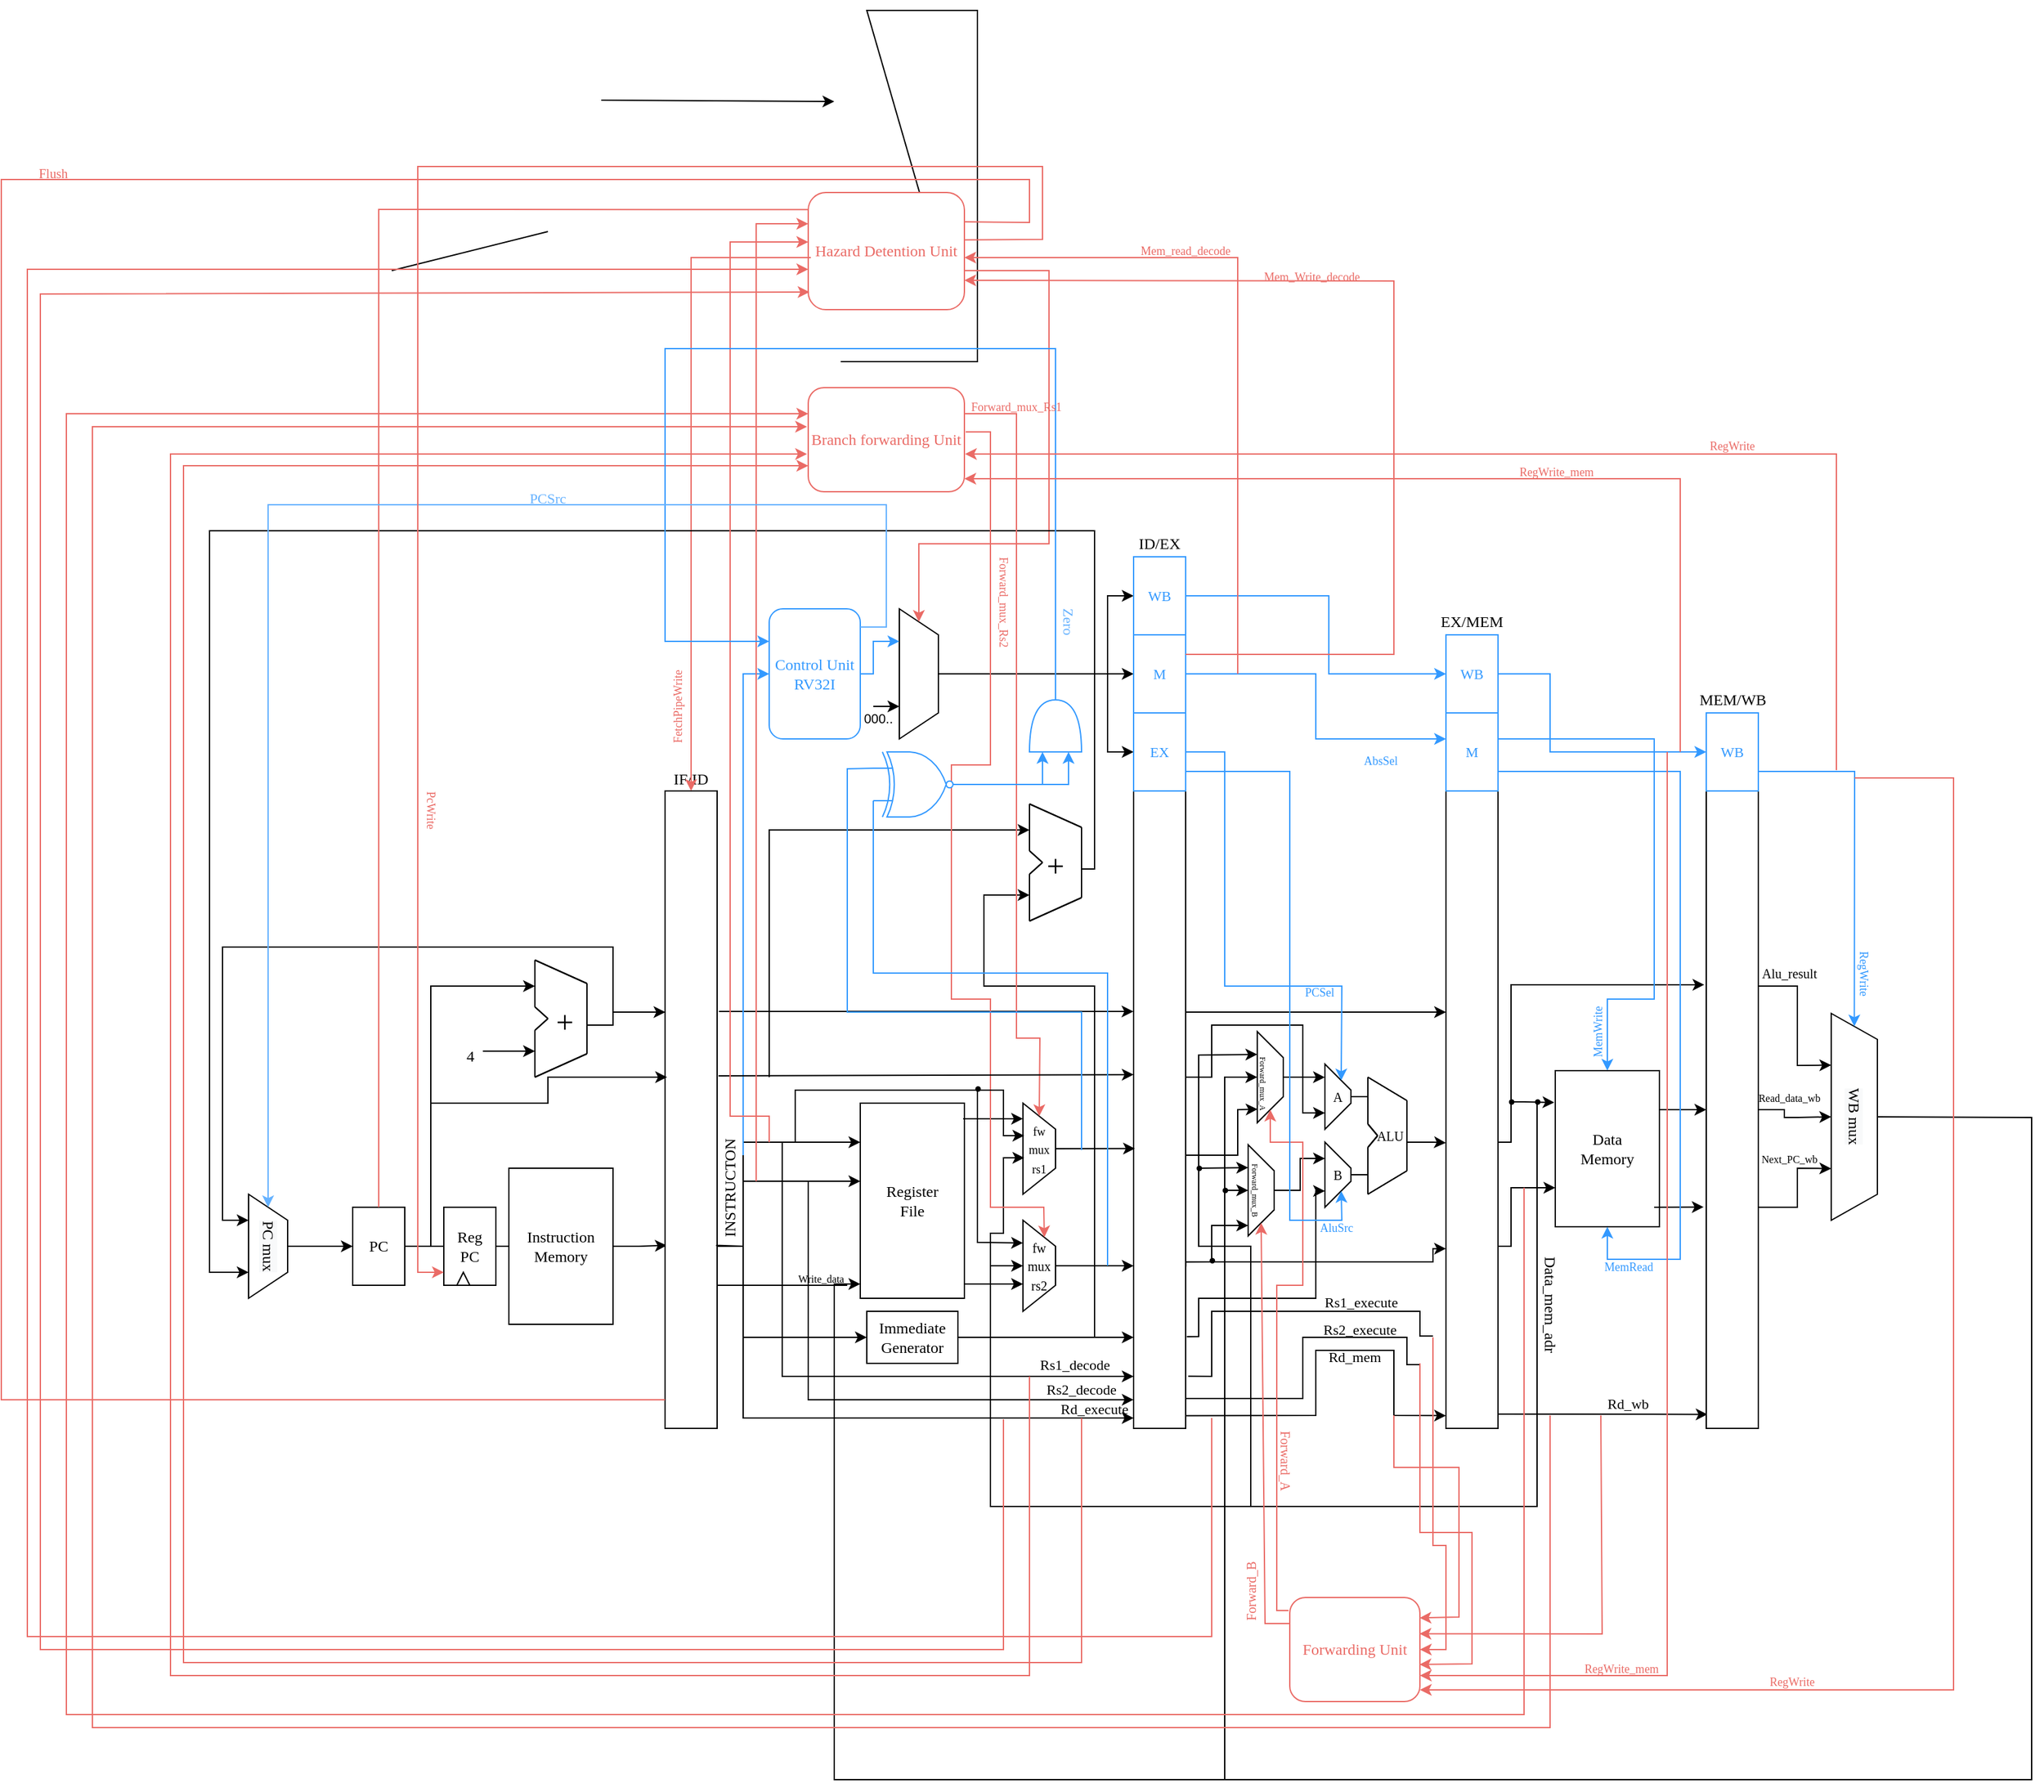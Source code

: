 <mxfile version="16.5.6" type="github">
  <diagram id="azKWPLhPDac-qttQemCD" name="Page-1">
    <mxGraphModel dx="2605" dy="880" grid="1" gridSize="10" guides="1" tooltips="1" connect="1" arrows="1" fold="1" page="1" pageScale="1" pageWidth="827" pageHeight="1169" math="0" shadow="0">
      <root>
        <mxCell id="0" />
        <mxCell id="1" value="Datapath" style="" parent="0" />
        <mxCell id="wjOAivdGiZ2GnUSQhhlL-124" value="Controls" parent="0" />
        <mxCell id="UBHcaf4cAAEvOL-kawCh-4" value="" style="endArrow=classic;html=1;rounded=0;exitX=1;exitY=0.5;exitDx=0;exitDy=0;entryX=1;entryY=0.5;entryDx=0;entryDy=0;" parent="wjOAivdGiZ2GnUSQhhlL-124" target="FfK5_H-MfMbyQARYvajO-59" edge="1">
          <mxGeometry width="50" height="50" relative="1" as="geometry">
            <mxPoint x="545" y="420" as="sourcePoint" />
            <mxPoint x="620" y="340" as="targetPoint" />
            <Array as="points">
              <mxPoint x="650" y="420" />
              <mxPoint x="650" y="150" />
              <mxPoint x="565" y="150" />
            </Array>
          </mxGeometry>
        </mxCell>
        <mxCell id="vtC-x0z6OMej3YDJqKoh-11" value="" style="endArrow=classic;html=1;rounded=0;strokeColor=#000000;exitX=1.025;exitY=0.447;exitDx=0;exitDy=0;exitPerimeter=0;entryX=0;entryY=0.445;entryDx=0;entryDy=0;entryPerimeter=0;" parent="wjOAivdGiZ2GnUSQhhlL-124" target="wjOAivdGiZ2GnUSQhhlL-76" edge="1">
          <mxGeometry width="50" height="50" relative="1" as="geometry">
            <mxPoint x="361" y="219.03" as="sourcePoint" />
            <mxPoint x="540" y="220" as="targetPoint" />
          </mxGeometry>
        </mxCell>
        <mxCell id="vtC-x0z6OMej3YDJqKoh-125" value="" style="endArrow=none;html=1;rounded=0;fontFamily=Computer Modern;fontSource=https%3A%2F%2Ffonts.googleapis.com%2Fcss%3Ffamily%3DComputer%2BModern;fontSize=9;fontColor=#EA6B66;strokeColor=#000000;exitX=1;exitY=0.5;exitDx=0;exitDy=0;entryX=0;entryY=0.5;entryDx=0;entryDy=0;" parent="wjOAivdGiZ2GnUSQhhlL-124" source="vtC-x0z6OMej3YDJqKoh-123" edge="1">
          <mxGeometry width="50" height="50" relative="1" as="geometry">
            <mxPoint x="320" y="320" as="sourcePoint" />
            <mxPoint x="200" y="350" as="targetPoint" />
          </mxGeometry>
        </mxCell>
        <mxCell id="fy50BZk-8Y3wWRVdxybC-232" style="edgeStyle=orthogonalEdgeStyle;rounded=0;orthogonalLoop=1;jettySize=auto;html=1;entryX=0.75;entryY=1;entryDx=0;entryDy=0;fontFamily=Computer Modern;fontSource=https%3A%2F%2Ffonts.googleapis.com%2Fcss%3Ffamily%3DComputer%2BModern;" edge="1" parent="wjOAivdGiZ2GnUSQhhlL-124" source="fy50BZk-8Y3wWRVdxybC-48" target="fy50BZk-8Y3wWRVdxybC-184">
          <mxGeometry relative="1" as="geometry">
            <Array as="points">
              <mxPoint x="830" y="970" />
              <mxPoint x="830" y="930" />
              <mxPoint x="900" y="930" />
              <mxPoint x="900" y="998" />
            </Array>
          </mxGeometry>
        </mxCell>
        <mxCell id="fy50BZk-8Y3wWRVdxybC-233" style="edgeStyle=orthogonalEdgeStyle;rounded=0;orthogonalLoop=1;jettySize=auto;html=1;entryX=0.75;entryY=1;entryDx=0;entryDy=0;fontFamily=Computer Modern;fontSource=https%3A%2F%2Ffonts.googleapis.com%2Fcss%3Ffamily%3DComputer%2BModern;exitX=1.022;exitY=0.856;exitDx=0;exitDy=0;exitPerimeter=0;" edge="1" parent="wjOAivdGiZ2GnUSQhhlL-124" source="fy50BZk-8Y3wWRVdxybC-48" target="fy50BZk-8Y3wWRVdxybC-185">
          <mxGeometry relative="1" as="geometry">
            <Array as="points">
              <mxPoint x="820" y="1169" />
              <mxPoint x="820" y="1140" />
              <mxPoint x="910" y="1140" />
              <mxPoint x="910" y="1058" />
            </Array>
          </mxGeometry>
        </mxCell>
        <mxCell id="fy50BZk-8Y3wWRVdxybC-235" style="edgeStyle=orthogonalEdgeStyle;rounded=0;orthogonalLoop=1;jettySize=auto;html=1;entryX=0.25;entryY=1;entryDx=0;entryDy=0;fontFamily=Computer Modern;fontSource=https%3A%2F%2Ffonts.googleapis.com%2Fcss%3Ffamily%3DComputer%2BModern;" edge="1" parent="wjOAivdGiZ2GnUSQhhlL-124" source="fy50BZk-8Y3wWRVdxybC-124" target="fy50BZk-8Y3wWRVdxybC-185">
          <mxGeometry relative="1" as="geometry">
            <Array as="points">
              <mxPoint x="898" y="1057" />
              <mxPoint x="898" y="1032" />
            </Array>
          </mxGeometry>
        </mxCell>
        <mxCell id="fy50BZk-8Y3wWRVdxybC-236" style="edgeStyle=orthogonalEdgeStyle;rounded=0;orthogonalLoop=1;jettySize=auto;html=1;entryX=0;entryY=0.347;entryDx=0;entryDy=0;entryPerimeter=0;fontFamily=Computer Modern;fontSource=https%3A%2F%2Ffonts.googleapis.com%2Fcss%3Ffamily%3DComputer%2BModern;" edge="1" parent="wjOAivdGiZ2GnUSQhhlL-124" source="fy50BZk-8Y3wWRVdxybC-48" target="fy50BZk-8Y3wWRVdxybC-51">
          <mxGeometry relative="1" as="geometry">
            <Array as="points">
              <mxPoint x="860" y="920" />
              <mxPoint x="860" y="920" />
            </Array>
          </mxGeometry>
        </mxCell>
        <mxCell id="fy50BZk-8Y3wWRVdxybC-1" value="Datapath" style="" parent="0" />
        <mxCell id="fy50BZk-8Y3wWRVdxybC-2" style="edgeStyle=orthogonalEdgeStyle;rounded=0;orthogonalLoop=1;jettySize=auto;html=1;entryX=0.032;entryY=0.713;entryDx=0;entryDy=0;entryPerimeter=0;fontFamily=Computer Modern;fontSource=https%3A%2F%2Ffonts.googleapis.com%2Fcss%3Ffamily%3DComputer%2BModern;fontSize=12;" edge="1" parent="fy50BZk-8Y3wWRVdxybC-1" source="fy50BZk-8Y3wWRVdxybC-3" target="fy50BZk-8Y3wWRVdxybC-44">
          <mxGeometry relative="1" as="geometry">
            <Array as="points" />
          </mxGeometry>
        </mxCell>
        <mxCell id="fy50BZk-8Y3wWRVdxybC-3" value="&lt;font face=&quot;Computer Modern&quot; data-font-src=&quot;https://fonts.googleapis.com/css?family=Computer+Modern&quot;&gt;Instruction&lt;br&gt;Memory&lt;/font&gt;" style="whiteSpace=wrap;html=1;" vertex="1" parent="fy50BZk-8Y3wWRVdxybC-1">
          <mxGeometry x="290" y="1040" width="80" height="120" as="geometry" />
        </mxCell>
        <mxCell id="fy50BZk-8Y3wWRVdxybC-4" value="&lt;font face=&quot;Computer Modern&quot;&gt;Data &lt;br&gt;Memory&lt;/font&gt;" style="whiteSpace=wrap;html=1;" vertex="1" parent="fy50BZk-8Y3wWRVdxybC-1">
          <mxGeometry x="1094" y="965" width="80" height="120" as="geometry" />
        </mxCell>
        <mxCell id="fy50BZk-8Y3wWRVdxybC-5" style="edgeStyle=orthogonalEdgeStyle;rounded=0;orthogonalLoop=1;jettySize=auto;html=1;fontFamily=Computer Modern;fontSource=https%3A%2F%2Ffonts.googleapis.com%2Fcss%3Ffamily%3DComputer%2BModern;fontSize=12;" edge="1" parent="fy50BZk-8Y3wWRVdxybC-1" source="fy50BZk-8Y3wWRVdxybC-6" target="fy50BZk-8Y3wWRVdxybC-40">
          <mxGeometry relative="1" as="geometry" />
        </mxCell>
        <mxCell id="fy50BZk-8Y3wWRVdxybC-6" value="&lt;font face=&quot;Computer Modern&quot;&gt;&lt;span style=&quot;background-color: rgb(248 , 249 , 250)&quot;&gt;PC mux&lt;br&gt;&lt;/span&gt;&lt;/font&gt;" style="shape=trapezoid;perimeter=trapezoidPerimeter;whiteSpace=wrap;html=1;fixedSize=1;rotation=90;" vertex="1" parent="fy50BZk-8Y3wWRVdxybC-1">
          <mxGeometry x="65" y="1085" width="80" height="30" as="geometry" />
        </mxCell>
        <mxCell id="fy50BZk-8Y3wWRVdxybC-7" value="  ALU" style="group;fillColor=default;fontFamily=Computer Modern;fontSource=https%3A%2F%2Ffonts.googleapis.com%2Fcss%3Ffamily%3DComputer%2BModern;verticalAlign=middle;fontSize=10;" vertex="1" connectable="0" parent="fy50BZk-8Y3wWRVdxybC-1">
          <mxGeometry x="950" y="970" width="30" height="90" as="geometry" />
        </mxCell>
        <mxCell id="fy50BZk-8Y3wWRVdxybC-8" value="" style="endArrow=none;html=1;rounded=0;" edge="1" parent="fy50BZk-8Y3wWRVdxybC-7">
          <mxGeometry width="50" height="50" relative="1" as="geometry">
            <mxPoint y="36" as="sourcePoint" />
            <mxPoint as="targetPoint" />
          </mxGeometry>
        </mxCell>
        <mxCell id="fy50BZk-8Y3wWRVdxybC-9" value="" style="endArrow=none;html=1;rounded=0;" edge="1" parent="fy50BZk-8Y3wWRVdxybC-7">
          <mxGeometry width="50" height="50" relative="1" as="geometry">
            <mxPoint y="90.0" as="sourcePoint" />
            <mxPoint y="54" as="targetPoint" />
            <Array as="points">
              <mxPoint y="90.0" />
            </Array>
          </mxGeometry>
        </mxCell>
        <mxCell id="fy50BZk-8Y3wWRVdxybC-10" value="" style="endArrow=none;html=1;rounded=0;" edge="1" parent="fy50BZk-8Y3wWRVdxybC-7">
          <mxGeometry width="50" height="50" relative="1" as="geometry">
            <mxPoint y="90.0" as="sourcePoint" />
            <mxPoint x="30" y="72" as="targetPoint" />
          </mxGeometry>
        </mxCell>
        <mxCell id="fy50BZk-8Y3wWRVdxybC-11" value="" style="endArrow=none;html=1;rounded=0;" edge="1" parent="fy50BZk-8Y3wWRVdxybC-7">
          <mxGeometry width="50" height="50" relative="1" as="geometry">
            <mxPoint as="sourcePoint" />
            <mxPoint x="30" y="18" as="targetPoint" />
          </mxGeometry>
        </mxCell>
        <mxCell id="fy50BZk-8Y3wWRVdxybC-12" value="" style="endArrow=none;html=1;rounded=0;" edge="1" parent="fy50BZk-8Y3wWRVdxybC-7">
          <mxGeometry width="50" height="50" relative="1" as="geometry">
            <mxPoint x="30" y="72" as="sourcePoint" />
            <mxPoint x="30" y="18" as="targetPoint" />
          </mxGeometry>
        </mxCell>
        <mxCell id="fy50BZk-8Y3wWRVdxybC-13" value="" style="endArrow=none;html=1;rounded=0;" edge="1" parent="fy50BZk-8Y3wWRVdxybC-7">
          <mxGeometry width="50" height="50" relative="1" as="geometry">
            <mxPoint x="7.5" y="45.0" as="sourcePoint" />
            <mxPoint y="36" as="targetPoint" />
          </mxGeometry>
        </mxCell>
        <mxCell id="fy50BZk-8Y3wWRVdxybC-14" value="" style="endArrow=none;html=1;rounded=0;" edge="1" parent="fy50BZk-8Y3wWRVdxybC-7">
          <mxGeometry width="50" height="50" relative="1" as="geometry">
            <mxPoint x="7.5" y="45.0" as="sourcePoint" />
            <mxPoint y="54" as="targetPoint" />
          </mxGeometry>
        </mxCell>
        <mxCell id="fy50BZk-8Y3wWRVdxybC-15" value="" style="endArrow=none;html=1;rounded=0;" edge="1" parent="fy50BZk-8Y3wWRVdxybC-7">
          <mxGeometry width="50" height="50" relative="1" as="geometry">
            <mxPoint y="36" as="sourcePoint" />
            <mxPoint as="targetPoint" />
          </mxGeometry>
        </mxCell>
        <mxCell id="fy50BZk-8Y3wWRVdxybC-16" value="" style="endArrow=none;html=1;rounded=0;" edge="1" parent="fy50BZk-8Y3wWRVdxybC-7">
          <mxGeometry width="50" height="50" relative="1" as="geometry">
            <mxPoint y="90.0" as="sourcePoint" />
            <mxPoint y="54" as="targetPoint" />
            <Array as="points">
              <mxPoint y="90.0" />
            </Array>
          </mxGeometry>
        </mxCell>
        <mxCell id="fy50BZk-8Y3wWRVdxybC-17" value="" style="endArrow=none;html=1;rounded=0;" edge="1" parent="fy50BZk-8Y3wWRVdxybC-7">
          <mxGeometry width="50" height="50" relative="1" as="geometry">
            <mxPoint y="90.0" as="sourcePoint" />
            <mxPoint x="30" y="72" as="targetPoint" />
          </mxGeometry>
        </mxCell>
        <mxCell id="fy50BZk-8Y3wWRVdxybC-18" value="" style="endArrow=none;html=1;rounded=0;" edge="1" parent="fy50BZk-8Y3wWRVdxybC-7">
          <mxGeometry width="50" height="50" relative="1" as="geometry">
            <mxPoint as="sourcePoint" />
            <mxPoint x="30" y="18" as="targetPoint" />
          </mxGeometry>
        </mxCell>
        <mxCell id="fy50BZk-8Y3wWRVdxybC-19" value="" style="endArrow=none;html=1;rounded=0;" edge="1" parent="fy50BZk-8Y3wWRVdxybC-7">
          <mxGeometry width="50" height="50" relative="1" as="geometry">
            <mxPoint x="30" y="72" as="sourcePoint" />
            <mxPoint x="30" y="18" as="targetPoint" />
          </mxGeometry>
        </mxCell>
        <mxCell id="fy50BZk-8Y3wWRVdxybC-20" value="" style="endArrow=none;html=1;rounded=0;" edge="1" parent="fy50BZk-8Y3wWRVdxybC-7">
          <mxGeometry width="50" height="50" relative="1" as="geometry">
            <mxPoint x="7.5" y="45.0" as="sourcePoint" />
            <mxPoint y="36" as="targetPoint" />
          </mxGeometry>
        </mxCell>
        <mxCell id="fy50BZk-8Y3wWRVdxybC-21" value="" style="endArrow=none;html=1;rounded=0;" edge="1" parent="fy50BZk-8Y3wWRVdxybC-7">
          <mxGeometry width="50" height="50" relative="1" as="geometry">
            <mxPoint x="7.5" y="45.0" as="sourcePoint" />
            <mxPoint y="54" as="targetPoint" />
          </mxGeometry>
        </mxCell>
        <mxCell id="fy50BZk-8Y3wWRVdxybC-22" value=" +" style="group;fillColor=default;fontFamily=Computer Modern;fontSource=https%3A%2F%2Ffonts.googleapis.com%2Fcss%3Ffamily%3DComputer%2BModern;fontSize=24;verticalAlign=middle;align=center;" vertex="1" connectable="0" parent="fy50BZk-8Y3wWRVdxybC-1">
          <mxGeometry x="310" y="880" width="40" height="90" as="geometry" />
        </mxCell>
        <mxCell id="fy50BZk-8Y3wWRVdxybC-23" value="" style="endArrow=none;html=1;rounded=0;" edge="1" parent="fy50BZk-8Y3wWRVdxybC-22">
          <mxGeometry width="50" height="50" relative="1" as="geometry">
            <mxPoint y="36" as="sourcePoint" />
            <mxPoint as="targetPoint" />
          </mxGeometry>
        </mxCell>
        <mxCell id="fy50BZk-8Y3wWRVdxybC-24" value="" style="endArrow=none;html=1;rounded=0;" edge="1" parent="fy50BZk-8Y3wWRVdxybC-22">
          <mxGeometry width="50" height="50" relative="1" as="geometry">
            <mxPoint y="90.0" as="sourcePoint" />
            <mxPoint y="54" as="targetPoint" />
            <Array as="points">
              <mxPoint y="90.0" />
            </Array>
          </mxGeometry>
        </mxCell>
        <mxCell id="fy50BZk-8Y3wWRVdxybC-25" value="" style="endArrow=none;html=1;rounded=0;" edge="1" parent="fy50BZk-8Y3wWRVdxybC-22">
          <mxGeometry width="50" height="50" relative="1" as="geometry">
            <mxPoint y="90.0" as="sourcePoint" />
            <mxPoint x="40" y="72" as="targetPoint" />
          </mxGeometry>
        </mxCell>
        <mxCell id="fy50BZk-8Y3wWRVdxybC-26" value="" style="endArrow=none;html=1;rounded=0;" edge="1" parent="fy50BZk-8Y3wWRVdxybC-22">
          <mxGeometry width="50" height="50" relative="1" as="geometry">
            <mxPoint as="sourcePoint" />
            <mxPoint x="40" y="18" as="targetPoint" />
          </mxGeometry>
        </mxCell>
        <mxCell id="fy50BZk-8Y3wWRVdxybC-27" value="" style="endArrow=none;html=1;rounded=0;" edge="1" parent="fy50BZk-8Y3wWRVdxybC-22">
          <mxGeometry width="50" height="50" relative="1" as="geometry">
            <mxPoint x="40" y="72" as="sourcePoint" />
            <mxPoint x="40" y="18" as="targetPoint" />
          </mxGeometry>
        </mxCell>
        <mxCell id="fy50BZk-8Y3wWRVdxybC-28" value="" style="endArrow=none;html=1;rounded=0;" edge="1" parent="fy50BZk-8Y3wWRVdxybC-22">
          <mxGeometry width="50" height="50" relative="1" as="geometry">
            <mxPoint x="10" y="45.0" as="sourcePoint" />
            <mxPoint y="36" as="targetPoint" />
          </mxGeometry>
        </mxCell>
        <mxCell id="fy50BZk-8Y3wWRVdxybC-29" value="" style="endArrow=none;html=1;rounded=0;" edge="1" parent="fy50BZk-8Y3wWRVdxybC-22">
          <mxGeometry width="50" height="50" relative="1" as="geometry">
            <mxPoint x="10" y="45.0" as="sourcePoint" />
            <mxPoint y="54" as="targetPoint" />
          </mxGeometry>
        </mxCell>
        <mxCell id="fy50BZk-8Y3wWRVdxybC-30" value="" style="endArrow=none;html=1;rounded=0;" edge="1" parent="fy50BZk-8Y3wWRVdxybC-22">
          <mxGeometry width="50" height="50" relative="1" as="geometry">
            <mxPoint y="36" as="sourcePoint" />
            <mxPoint as="targetPoint" />
          </mxGeometry>
        </mxCell>
        <mxCell id="fy50BZk-8Y3wWRVdxybC-31" value="" style="endArrow=none;html=1;rounded=0;" edge="1" parent="fy50BZk-8Y3wWRVdxybC-22">
          <mxGeometry width="50" height="50" relative="1" as="geometry">
            <mxPoint y="90.0" as="sourcePoint" />
            <mxPoint y="54" as="targetPoint" />
            <Array as="points">
              <mxPoint y="90.0" />
            </Array>
          </mxGeometry>
        </mxCell>
        <mxCell id="fy50BZk-8Y3wWRVdxybC-32" value="" style="endArrow=none;html=1;rounded=0;" edge="1" parent="fy50BZk-8Y3wWRVdxybC-22">
          <mxGeometry width="50" height="50" relative="1" as="geometry">
            <mxPoint y="90.0" as="sourcePoint" />
            <mxPoint x="40" y="72" as="targetPoint" />
          </mxGeometry>
        </mxCell>
        <mxCell id="fy50BZk-8Y3wWRVdxybC-33" value="" style="endArrow=none;html=1;rounded=0;" edge="1" parent="fy50BZk-8Y3wWRVdxybC-22">
          <mxGeometry width="50" height="50" relative="1" as="geometry">
            <mxPoint as="sourcePoint" />
            <mxPoint x="40" y="18" as="targetPoint" />
          </mxGeometry>
        </mxCell>
        <mxCell id="fy50BZk-8Y3wWRVdxybC-34" value="" style="endArrow=none;html=1;rounded=0;" edge="1" parent="fy50BZk-8Y3wWRVdxybC-22">
          <mxGeometry width="50" height="50" relative="1" as="geometry">
            <mxPoint x="40" y="72" as="sourcePoint" />
            <mxPoint x="40" y="18" as="targetPoint" />
          </mxGeometry>
        </mxCell>
        <mxCell id="fy50BZk-8Y3wWRVdxybC-35" value="" style="endArrow=none;html=1;rounded=0;" edge="1" parent="fy50BZk-8Y3wWRVdxybC-22">
          <mxGeometry width="50" height="50" relative="1" as="geometry">
            <mxPoint x="10" y="45.0" as="sourcePoint" />
            <mxPoint y="36" as="targetPoint" />
          </mxGeometry>
        </mxCell>
        <mxCell id="fy50BZk-8Y3wWRVdxybC-36" value="" style="endArrow=none;html=1;rounded=0;" edge="1" parent="fy50BZk-8Y3wWRVdxybC-22">
          <mxGeometry width="50" height="50" relative="1" as="geometry">
            <mxPoint x="10" y="45.0" as="sourcePoint" />
            <mxPoint y="54" as="targetPoint" />
          </mxGeometry>
        </mxCell>
        <mxCell id="fy50BZk-8Y3wWRVdxybC-37" style="edgeStyle=orthogonalEdgeStyle;rounded=0;orthogonalLoop=1;jettySize=auto;html=1;fontFamily=Computer Modern;fontSource=https%3A%2F%2Ffonts.googleapis.com%2Fcss%3Ffamily%3DComputer%2BModern;fontSize=12;" edge="1" parent="fy50BZk-8Y3wWRVdxybC-1" source="fy50BZk-8Y3wWRVdxybC-38">
          <mxGeometry relative="1" as="geometry">
            <mxPoint x="310" y="950" as="targetPoint" />
          </mxGeometry>
        </mxCell>
        <mxCell id="fy50BZk-8Y3wWRVdxybC-38" value="&lt;font style=&quot;font-size: 12px&quot;&gt;4&lt;/font&gt;" style="text;html=1;align=center;verticalAlign=middle;resizable=0;points=[];autosize=1;strokeColor=none;fillColor=none;fontSize=24;fontFamily=Computer Modern;" vertex="1" parent="fy50BZk-8Y3wWRVdxybC-1">
          <mxGeometry x="250" y="930" width="20" height="40" as="geometry" />
        </mxCell>
        <mxCell id="fy50BZk-8Y3wWRVdxybC-39" style="edgeStyle=orthogonalEdgeStyle;rounded=0;orthogonalLoop=1;jettySize=auto;html=1;fontFamily=Computer Modern;fontSource=https%3A%2F%2Ffonts.googleapis.com%2Fcss%3Ffamily%3DComputer%2BModern;fontSize=12;" edge="1" parent="fy50BZk-8Y3wWRVdxybC-1" source="fy50BZk-8Y3wWRVdxybC-40">
          <mxGeometry relative="1" as="geometry">
            <mxPoint x="310" y="900" as="targetPoint" />
            <Array as="points">
              <mxPoint x="230" y="1100" />
              <mxPoint x="230" y="900" />
            </Array>
          </mxGeometry>
        </mxCell>
        <mxCell id="fy50BZk-8Y3wWRVdxybC-40" value="&lt;font face=&quot;Computer Modern&quot;&gt;PC&lt;/font&gt;" style="whiteSpace=wrap;html=1;" vertex="1" parent="fy50BZk-8Y3wWRVdxybC-1">
          <mxGeometry x="170" y="1070" width="40" height="60" as="geometry" />
        </mxCell>
        <mxCell id="fy50BZk-8Y3wWRVdxybC-41" value="" style="endArrow=classic;html=1;rounded=0;fontFamily=Computer Modern;fontSource=https%3A%2F%2Ffonts.googleapis.com%2Fcss%3Ffamily%3DComputer%2BModern;fontSize=12;entryX=0.25;entryY=1;entryDx=0;entryDy=0;" edge="1" parent="fy50BZk-8Y3wWRVdxybC-1" target="fy50BZk-8Y3wWRVdxybC-6">
          <mxGeometry width="50" height="50" relative="1" as="geometry">
            <mxPoint x="350" y="930" as="sourcePoint" />
            <mxPoint x="320" y="1030" as="targetPoint" />
            <Array as="points">
              <mxPoint x="370" y="930" />
              <mxPoint x="370" y="870" />
              <mxPoint x="70" y="870" />
              <mxPoint x="70" y="990" />
              <mxPoint x="70" y="1080" />
            </Array>
          </mxGeometry>
        </mxCell>
        <mxCell id="fy50BZk-8Y3wWRVdxybC-42" style="edgeStyle=orthogonalEdgeStyle;rounded=0;orthogonalLoop=1;jettySize=auto;html=1;fontFamily=Computer Modern;fontSource=https%3A%2F%2Ffonts.googleapis.com%2Fcss%3Ffamily%3DComputer%2BModern;fontSize=12;fontColor=#3399FF;strokeColor=#000000;" edge="1" parent="fy50BZk-8Y3wWRVdxybC-1" source="fy50BZk-8Y3wWRVdxybC-44" target="fy50BZk-8Y3wWRVdxybC-45">
          <mxGeometry relative="1" as="geometry">
            <Array as="points">
              <mxPoint x="470" y="1100" />
              <mxPoint x="470" y="1020" />
            </Array>
          </mxGeometry>
        </mxCell>
        <mxCell id="fy50BZk-8Y3wWRVdxybC-43" style="edgeStyle=orthogonalEdgeStyle;rounded=0;orthogonalLoop=1;jettySize=auto;html=1;fontFamily=Computer Modern;fontSource=https%3A%2F%2Ffonts.googleapis.com%2Fcss%3Ffamily%3DComputer%2BModern;fontSize=12;fontColor=#3399FF;strokeColor=#000000;" edge="1" parent="fy50BZk-8Y3wWRVdxybC-1" source="fy50BZk-8Y3wWRVdxybC-44" target="fy50BZk-8Y3wWRVdxybC-45">
          <mxGeometry relative="1" as="geometry">
            <Array as="points">
              <mxPoint x="470" y="1100" />
              <mxPoint x="470" y="1050" />
            </Array>
          </mxGeometry>
        </mxCell>
        <mxCell id="fy50BZk-8Y3wWRVdxybC-44" value="IF/ID" style="whiteSpace=wrap;html=1;fontFamily=Computer Modern;fontSource=https%3A%2F%2Ffonts.googleapis.com%2Fcss%3Ffamily%3DComputer%2BModern;fontSize=12;fillColor=default;align=center;verticalAlign=bottom;labelPosition=center;verticalLabelPosition=top;" vertex="1" parent="fy50BZk-8Y3wWRVdxybC-1">
          <mxGeometry x="410" y="750" width="40" height="490" as="geometry" />
        </mxCell>
        <mxCell id="fy50BZk-8Y3wWRVdxybC-45" value="&lt;font face=&quot;Computer Modern&quot;&gt;Register &lt;br&gt;File&lt;/font&gt;" style="whiteSpace=wrap;html=1;" vertex="1" parent="fy50BZk-8Y3wWRVdxybC-1">
          <mxGeometry x="560" y="990" width="80" height="150" as="geometry" />
        </mxCell>
        <mxCell id="fy50BZk-8Y3wWRVdxybC-46" value="Immediate &lt;br&gt;Generator" style="rounded=1;whiteSpace=wrap;html=1;fontFamily=Computer Modern;fontSource=https%3A%2F%2Ffonts.googleapis.com%2Fcss%3Ffamily%3DComputer%2BModern;fontSize=12;fillColor=default;align=center;verticalAlign=middle;arcSize=0;" vertex="1" parent="fy50BZk-8Y3wWRVdxybC-1">
          <mxGeometry x="565" y="1150" width="70" height="40" as="geometry" />
        </mxCell>
        <mxCell id="fy50BZk-8Y3wWRVdxybC-47" style="edgeStyle=orthogonalEdgeStyle;rounded=0;orthogonalLoop=1;jettySize=auto;html=1;entryX=0;entryY=0.714;entryDx=0;entryDy=0;entryPerimeter=0;fontFamily=Computer Modern;fontSource=https%3A%2F%2Ffonts.googleapis.com%2Fcss%3Ffamily%3DComputer%2BModern;fontSize=36;fontColor=default;endArrow=classic;endFill=1;exitX=1.003;exitY=0.742;exitDx=0;exitDy=0;exitPerimeter=0;" edge="1" parent="fy50BZk-8Y3wWRVdxybC-1">
          <mxGeometry relative="1" as="geometry">
            <mxPoint x="810.12" y="1115.58" as="sourcePoint" />
            <mxPoint x="1010" y="1101.86" as="targetPoint" />
            <Array as="points">
              <mxPoint x="810" y="1112" />
              <mxPoint x="1000" y="1112" />
              <mxPoint x="1000" y="1102" />
            </Array>
          </mxGeometry>
        </mxCell>
        <mxCell id="fy50BZk-8Y3wWRVdxybC-48" value="" style="whiteSpace=wrap;html=1;fontFamily=Computer Modern;fontSource=https%3A%2F%2Ffonts.googleapis.com%2Fcss%3Ffamily%3DComputer%2BModern;fontSize=12;fillColor=default;align=center;verticalAlign=bottom;labelPosition=center;verticalLabelPosition=top;" vertex="1" parent="fy50BZk-8Y3wWRVdxybC-1">
          <mxGeometry x="770" y="750" width="40" height="490" as="geometry" />
        </mxCell>
        <mxCell id="fy50BZk-8Y3wWRVdxybC-49" style="edgeStyle=orthogonalEdgeStyle;rounded=0;orthogonalLoop=1;jettySize=auto;html=1;entryX=0;entryY=0.75;entryDx=0;entryDy=0;fontFamily=Computer Modern;fontSource=https%3A%2F%2Ffonts.googleapis.com%2Fcss%3Ffamily%3DComputer%2BModern;fontSize=36;fontColor=default;endArrow=classic;endFill=1;" edge="1" parent="fy50BZk-8Y3wWRVdxybC-1" source="fy50BZk-8Y3wWRVdxybC-51" target="fy50BZk-8Y3wWRVdxybC-4">
          <mxGeometry relative="1" as="geometry">
            <Array as="points">
              <mxPoint x="1060" y="1100" />
              <mxPoint x="1060" y="1055" />
            </Array>
          </mxGeometry>
        </mxCell>
        <mxCell id="fy50BZk-8Y3wWRVdxybC-50" style="edgeStyle=orthogonalEdgeStyle;rounded=0;orthogonalLoop=1;jettySize=auto;html=1;entryX=-0.037;entryY=0.304;entryDx=0;entryDy=0;entryPerimeter=0;fontFamily=Computer Modern;fontSource=https%3A%2F%2Ffonts.googleapis.com%2Fcss%3Ffamily%3DComputer%2BModern;fontSize=36;fontColor=default;endArrow=classic;endFill=1;" edge="1" parent="fy50BZk-8Y3wWRVdxybC-1" source="fy50BZk-8Y3wWRVdxybC-51" target="fy50BZk-8Y3wWRVdxybC-139">
          <mxGeometry relative="1" as="geometry">
            <Array as="points">
              <mxPoint x="1060" y="1020" />
              <mxPoint x="1060" y="899" />
            </Array>
          </mxGeometry>
        </mxCell>
        <mxCell id="fy50BZk-8Y3wWRVdxybC-51" value="" style="whiteSpace=wrap;html=1;fontFamily=Computer Modern;fontSource=https%3A%2F%2Ffonts.googleapis.com%2Fcss%3Ffamily%3DComputer%2BModern;fontSize=12;fillColor=default;align=center;verticalAlign=bottom;labelPosition=center;verticalLabelPosition=top;" vertex="1" parent="fy50BZk-8Y3wWRVdxybC-1">
          <mxGeometry x="1010" y="750" width="40" height="490" as="geometry" />
        </mxCell>
        <mxCell id="fy50BZk-8Y3wWRVdxybC-52" style="edgeStyle=orthogonalEdgeStyle;rounded=0;orthogonalLoop=1;jettySize=auto;html=1;fontFamily=Computer Modern;fontSource=https%3A%2F%2Ffonts.googleapis.com%2Fcss%3Ffamily%3DComputer%2BModern;fontSize=12;exitX=0.979;exitY=0.713;exitDx=0;exitDy=0;exitPerimeter=0;entryX=0;entryY=0.5;entryDx=0;entryDy=0;" edge="1" parent="fy50BZk-8Y3wWRVdxybC-1" source="fy50BZk-8Y3wWRVdxybC-44" target="fy50BZk-8Y3wWRVdxybC-46">
          <mxGeometry relative="1" as="geometry">
            <mxPoint x="380" y="1109.99" as="sourcePoint" />
            <mxPoint x="510" y="1100" as="targetPoint" />
            <Array as="points">
              <mxPoint x="452" y="1099" />
              <mxPoint x="470" y="1100" />
              <mxPoint x="470" y="1170" />
            </Array>
          </mxGeometry>
        </mxCell>
        <mxCell id="fy50BZk-8Y3wWRVdxybC-53" value="&lt;font face=&quot;Computer Modern&quot;&gt;&lt;span style=&quot;background-color: rgb(248 , 249 , 250)&quot;&gt;WB mux&lt;br&gt;&lt;/span&gt;&lt;/font&gt;" style="shape=trapezoid;perimeter=trapezoidPerimeter;whiteSpace=wrap;html=1;fixedSize=1;rotation=90;" vertex="1" parent="fy50BZk-8Y3wWRVdxybC-1">
          <mxGeometry x="1244.25" y="982.75" width="159" height="35.5" as="geometry" />
        </mxCell>
        <mxCell id="fy50BZk-8Y3wWRVdxybC-54" value="&lt;font face=&quot;Computer Modern&quot;&gt;&lt;span style=&quot;background-color: rgb(248 , 249 , 250)&quot;&gt;&lt;br&gt;&lt;/span&gt;&lt;/font&gt;" style="shape=trapezoid;perimeter=trapezoidPerimeter;whiteSpace=wrap;html=1;fixedSize=1;rotation=90;" vertex="1" parent="fy50BZk-8Y3wWRVdxybC-1">
          <mxGeometry x="833" y="1047" width="70" height="20" as="geometry" />
        </mxCell>
        <mxCell id="fy50BZk-8Y3wWRVdxybC-55" value="+" style="group;fillColor=default;fontFamily=Computer Modern;fontSource=https%3A%2F%2Ffonts.googleapis.com%2Fcss%3Ffamily%3DComputer%2BModern;verticalAlign=middle;fontSize=24;" vertex="1" connectable="0" parent="fy50BZk-8Y3wWRVdxybC-1">
          <mxGeometry x="690" y="760" width="40" height="90" as="geometry" />
        </mxCell>
        <mxCell id="fy50BZk-8Y3wWRVdxybC-56" value="" style="endArrow=none;html=1;rounded=0;" edge="1" parent="fy50BZk-8Y3wWRVdxybC-55">
          <mxGeometry width="50" height="50" relative="1" as="geometry">
            <mxPoint y="36" as="sourcePoint" />
            <mxPoint as="targetPoint" />
          </mxGeometry>
        </mxCell>
        <mxCell id="fy50BZk-8Y3wWRVdxybC-57" value="" style="endArrow=none;html=1;rounded=0;" edge="1" parent="fy50BZk-8Y3wWRVdxybC-55">
          <mxGeometry width="50" height="50" relative="1" as="geometry">
            <mxPoint y="90.0" as="sourcePoint" />
            <mxPoint y="54" as="targetPoint" />
            <Array as="points">
              <mxPoint y="90.0" />
            </Array>
          </mxGeometry>
        </mxCell>
        <mxCell id="fy50BZk-8Y3wWRVdxybC-58" value="" style="endArrow=none;html=1;rounded=0;" edge="1" parent="fy50BZk-8Y3wWRVdxybC-55">
          <mxGeometry width="50" height="50" relative="1" as="geometry">
            <mxPoint y="90.0" as="sourcePoint" />
            <mxPoint x="40" y="72" as="targetPoint" />
          </mxGeometry>
        </mxCell>
        <mxCell id="fy50BZk-8Y3wWRVdxybC-59" value="" style="endArrow=none;html=1;rounded=0;" edge="1" parent="fy50BZk-8Y3wWRVdxybC-55">
          <mxGeometry width="50" height="50" relative="1" as="geometry">
            <mxPoint as="sourcePoint" />
            <mxPoint x="40" y="18" as="targetPoint" />
          </mxGeometry>
        </mxCell>
        <mxCell id="fy50BZk-8Y3wWRVdxybC-60" value="" style="endArrow=none;html=1;rounded=0;" edge="1" parent="fy50BZk-8Y3wWRVdxybC-55">
          <mxGeometry width="50" height="50" relative="1" as="geometry">
            <mxPoint x="40" y="72" as="sourcePoint" />
            <mxPoint x="40" y="18" as="targetPoint" />
          </mxGeometry>
        </mxCell>
        <mxCell id="fy50BZk-8Y3wWRVdxybC-61" value="" style="endArrow=none;html=1;rounded=0;" edge="1" parent="fy50BZk-8Y3wWRVdxybC-55">
          <mxGeometry width="50" height="50" relative="1" as="geometry">
            <mxPoint x="10" y="45.0" as="sourcePoint" />
            <mxPoint y="36" as="targetPoint" />
          </mxGeometry>
        </mxCell>
        <mxCell id="fy50BZk-8Y3wWRVdxybC-62" value="" style="endArrow=none;html=1;rounded=0;" edge="1" parent="fy50BZk-8Y3wWRVdxybC-55">
          <mxGeometry width="50" height="50" relative="1" as="geometry">
            <mxPoint x="10" y="45.0" as="sourcePoint" />
            <mxPoint y="54" as="targetPoint" />
          </mxGeometry>
        </mxCell>
        <mxCell id="fy50BZk-8Y3wWRVdxybC-63" value="" style="endArrow=none;html=1;rounded=0;" edge="1" parent="fy50BZk-8Y3wWRVdxybC-55">
          <mxGeometry width="50" height="50" relative="1" as="geometry">
            <mxPoint y="36" as="sourcePoint" />
            <mxPoint as="targetPoint" />
          </mxGeometry>
        </mxCell>
        <mxCell id="fy50BZk-8Y3wWRVdxybC-64" value="" style="endArrow=none;html=1;rounded=0;" edge="1" parent="fy50BZk-8Y3wWRVdxybC-55">
          <mxGeometry width="50" height="50" relative="1" as="geometry">
            <mxPoint y="90.0" as="sourcePoint" />
            <mxPoint y="54" as="targetPoint" />
            <Array as="points">
              <mxPoint y="90.0" />
            </Array>
          </mxGeometry>
        </mxCell>
        <mxCell id="fy50BZk-8Y3wWRVdxybC-65" value="" style="endArrow=none;html=1;rounded=0;" edge="1" parent="fy50BZk-8Y3wWRVdxybC-55">
          <mxGeometry width="50" height="50" relative="1" as="geometry">
            <mxPoint y="90.0" as="sourcePoint" />
            <mxPoint x="40" y="72" as="targetPoint" />
          </mxGeometry>
        </mxCell>
        <mxCell id="fy50BZk-8Y3wWRVdxybC-66" value="" style="endArrow=none;html=1;rounded=0;" edge="1" parent="fy50BZk-8Y3wWRVdxybC-55">
          <mxGeometry width="50" height="50" relative="1" as="geometry">
            <mxPoint as="sourcePoint" />
            <mxPoint x="40" y="18" as="targetPoint" />
          </mxGeometry>
        </mxCell>
        <mxCell id="fy50BZk-8Y3wWRVdxybC-67" value="" style="endArrow=none;html=1;rounded=0;" edge="1" parent="fy50BZk-8Y3wWRVdxybC-55">
          <mxGeometry width="50" height="50" relative="1" as="geometry">
            <mxPoint x="40" y="72" as="sourcePoint" />
            <mxPoint x="40" y="18" as="targetPoint" />
          </mxGeometry>
        </mxCell>
        <mxCell id="fy50BZk-8Y3wWRVdxybC-68" value="" style="endArrow=none;html=1;rounded=0;" edge="1" parent="fy50BZk-8Y3wWRVdxybC-55">
          <mxGeometry width="50" height="50" relative="1" as="geometry">
            <mxPoint x="10" y="45.0" as="sourcePoint" />
            <mxPoint y="36" as="targetPoint" />
          </mxGeometry>
        </mxCell>
        <mxCell id="fy50BZk-8Y3wWRVdxybC-69" value="" style="endArrow=none;html=1;rounded=0;" edge="1" parent="fy50BZk-8Y3wWRVdxybC-55">
          <mxGeometry width="50" height="50" relative="1" as="geometry">
            <mxPoint x="10" y="45.0" as="sourcePoint" />
            <mxPoint y="54" as="targetPoint" />
          </mxGeometry>
        </mxCell>
        <mxCell id="fy50BZk-8Y3wWRVdxybC-70" value="" style="endArrow=classic;html=1;rounded=0;fontFamily=Computer Modern;fontSource=https%3A%2F%2Ffonts.googleapis.com%2Fcss%3Ffamily%3DComputer%2BModern;fontSize=11;strokeColor=#000000;exitX=1;exitY=0.739;exitDx=0;exitDy=0;exitPerimeter=0;" edge="1" parent="fy50BZk-8Y3wWRVdxybC-1" source="fy50BZk-8Y3wWRVdxybC-48">
          <mxGeometry width="50" height="50" relative="1" as="geometry">
            <mxPoint x="820" y="1084" as="sourcePoint" />
            <mxPoint x="858" y="1084" as="targetPoint" />
            <Array as="points">
              <mxPoint x="830" y="1112" />
              <mxPoint x="830" y="1084" />
            </Array>
          </mxGeometry>
        </mxCell>
        <mxCell id="fy50BZk-8Y3wWRVdxybC-71" value="" style="endArrow=classic;html=1;rounded=0;fontFamily=Computer Modern;fontSource=https%3A%2F%2Ffonts.googleapis.com%2Fcss%3Ffamily%3DComputer%2BModern;fontSize=11;strokeColor=#000000;entryX=0.75;entryY=1;entryDx=0;entryDy=0;" edge="1" parent="fy50BZk-8Y3wWRVdxybC-1" target="fy50BZk-8Y3wWRVdxybC-53">
          <mxGeometry width="50" height="50" relative="1" as="geometry">
            <mxPoint x="1250" y="1070" as="sourcePoint" />
            <mxPoint x="1370" y="1100" as="targetPoint" />
            <Array as="points">
              <mxPoint x="1280" y="1070" />
              <mxPoint x="1280" y="1040" />
            </Array>
          </mxGeometry>
        </mxCell>
        <mxCell id="fy50BZk-8Y3wWRVdxybC-72" value="" style="endArrow=classic;html=1;rounded=0;fontFamily=Computer Modern;fontSource=https%3A%2F%2Ffonts.googleapis.com%2Fcss%3Ffamily%3DComputer%2BModern;fontSize=11;strokeColor=#000000;entryX=0.006;entryY=0.347;entryDx=0;entryDy=0;entryPerimeter=0;" edge="1" parent="fy50BZk-8Y3wWRVdxybC-1" target="fy50BZk-8Y3wWRVdxybC-44">
          <mxGeometry width="50" height="50" relative="1" as="geometry">
            <mxPoint x="370" y="920" as="sourcePoint" />
            <mxPoint x="470" y="1070" as="targetPoint" />
          </mxGeometry>
        </mxCell>
        <mxCell id="fy50BZk-8Y3wWRVdxybC-73" value="" style="endArrow=classic;html=1;rounded=0;fontFamily=Computer Modern;fontSource=https%3A%2F%2Ffonts.googleapis.com%2Fcss%3Ffamily%3DComputer%2BModern;fontSize=11;strokeColor=#000000;entryX=-0.004;entryY=0.346;entryDx=0;entryDy=0;entryPerimeter=0;exitX=1.035;exitY=0.346;exitDx=0;exitDy=0;exitPerimeter=0;" edge="1" parent="fy50BZk-8Y3wWRVdxybC-1" target="fy50BZk-8Y3wWRVdxybC-48" source="fy50BZk-8Y3wWRVdxybC-44">
          <mxGeometry width="50" height="50" relative="1" as="geometry">
            <mxPoint x="450" y="930" as="sourcePoint" />
            <mxPoint x="470" y="1070" as="targetPoint" />
          </mxGeometry>
        </mxCell>
        <mxCell id="fy50BZk-8Y3wWRVdxybC-74" value="" style="endArrow=classic;html=1;rounded=0;fontFamily=Computer Modern;fontSource=https%3A%2F%2Ffonts.googleapis.com%2Fcss%3Ffamily%3DComputer%2BModern;fontSize=11;strokeColor=#000000;exitX=1;exitY=0.306;exitDx=0;exitDy=0;exitPerimeter=0;entryX=0.25;entryY=1;entryDx=0;entryDy=0;" edge="1" parent="fy50BZk-8Y3wWRVdxybC-1" source="fy50BZk-8Y3wWRVdxybC-139" target="fy50BZk-8Y3wWRVdxybC-53">
          <mxGeometry width="50" height="50" relative="1" as="geometry">
            <mxPoint x="1060" y="1070" as="sourcePoint" />
            <mxPoint x="1110" y="1020" as="targetPoint" />
            <Array as="points">
              <mxPoint x="1280" y="900" />
              <mxPoint x="1280" y="961" />
            </Array>
          </mxGeometry>
        </mxCell>
        <mxCell id="fy50BZk-8Y3wWRVdxybC-75" value="" style="endArrow=classic;html=1;rounded=0;fontFamily=Computer Modern;fontSource=https%3A%2F%2Ffonts.googleapis.com%2Fcss%3Ffamily%3DComputer%2BModern;fontSize=11;strokeColor=#000000;exitX=1;exitY=0.5;exitDx=0;exitDy=0;entryX=0.5;entryY=1;entryDx=0;entryDy=0;" edge="1" parent="fy50BZk-8Y3wWRVdxybC-1" source="fy50BZk-8Y3wWRVdxybC-139" target="fy50BZk-8Y3wWRVdxybC-53">
          <mxGeometry width="50" height="50" relative="1" as="geometry">
            <mxPoint x="1060" y="1070" as="sourcePoint" />
            <mxPoint x="1110" y="1020" as="targetPoint" />
            <Array as="points">
              <mxPoint x="1270" y="995" />
              <mxPoint x="1270" y="1001" />
              <mxPoint x="1280" y="1001" />
            </Array>
          </mxGeometry>
        </mxCell>
        <mxCell id="fy50BZk-8Y3wWRVdxybC-76" value="&lt;font style=&quot;font-size: 12px&quot;&gt;ID/EX&lt;/font&gt;" style="text;html=1;align=center;verticalAlign=middle;whiteSpace=wrap;rounded=0;fontFamily=Computer Modern;fontSource=https%3A%2F%2Ffonts.googleapis.com%2Fcss%3Ffamily%3DComputer%2BModern;fontSize=11;" vertex="1" parent="fy50BZk-8Y3wWRVdxybC-1">
          <mxGeometry x="770" y="550" width="40" height="20" as="geometry" />
        </mxCell>
        <mxCell id="fy50BZk-8Y3wWRVdxybC-77" value="EX/MEM" style="text;html=1;align=center;verticalAlign=middle;whiteSpace=wrap;rounded=0;fontFamily=Computer Modern;fontSource=https%3A%2F%2Ffonts.googleapis.com%2Fcss%3Ffamily%3DComputer%2BModern;fontSize=12;" vertex="1" parent="fy50BZk-8Y3wWRVdxybC-1">
          <mxGeometry x="1010" y="610" width="40" height="20" as="geometry" />
        </mxCell>
        <mxCell id="fy50BZk-8Y3wWRVdxybC-78" value="&lt;font color=&quot;#000000&quot;&gt;MEM/WB&lt;/font&gt;" style="text;html=1;align=center;verticalAlign=middle;resizable=0;points=[];autosize=1;strokeColor=none;fillColor=none;fontSize=12;fontFamily=Computer Modern;fontColor=#3399FF;" vertex="1" parent="fy50BZk-8Y3wWRVdxybC-1">
          <mxGeometry x="1195" y="670" width="70" height="20" as="geometry" />
        </mxCell>
        <mxCell id="fy50BZk-8Y3wWRVdxybC-79" value="" style="endArrow=classic;html=1;rounded=0;fontFamily=Computer Modern;fontSource=https%3A%2F%2Ffonts.googleapis.com%2Fcss%3Ffamily%3DComputer%2BModern;fontSize=12;fontColor=#000000;strokeColor=#3399FF;entryX=0;entryY=0.5;entryDx=0;entryDy=0;" edge="1" parent="fy50BZk-8Y3wWRVdxybC-1" target="fy50BZk-8Y3wWRVdxybC-134">
          <mxGeometry width="50" height="50" relative="1" as="geometry">
            <mxPoint x="470" y="1030" as="sourcePoint" />
            <mxPoint x="460" y="960" as="targetPoint" />
            <Array as="points">
              <mxPoint x="470" y="660" />
            </Array>
          </mxGeometry>
        </mxCell>
        <mxCell id="fy50BZk-8Y3wWRVdxybC-80" value="" style="endArrow=classic;html=1;rounded=0;fontFamily=Computer Modern;fontSource=https%3A%2F%2Ffonts.googleapis.com%2Fcss%3Ffamily%3DComputer%2BModern;fontSize=10;fontColor=#3399FF;strokeColor=#000000;" edge="1" parent="fy50BZk-8Y3wWRVdxybC-1">
          <mxGeometry width="50" height="50" relative="1" as="geometry">
            <mxPoint x="470" y="1170" as="sourcePoint" />
            <mxPoint x="770" y="1232" as="targetPoint" />
            <Array as="points">
              <mxPoint x="470" y="1232" />
            </Array>
          </mxGeometry>
        </mxCell>
        <mxCell id="fy50BZk-8Y3wWRVdxybC-81" value="" style="endArrow=classic;html=1;rounded=0;fontFamily=Computer Modern;fontSource=https%3A%2F%2Ffonts.googleapis.com%2Fcss%3Ffamily%3DComputer%2BModern;fontSize=9;fontColor=#3399FF;strokeColor=#000000;" edge="1" parent="fy50BZk-8Y3wWRVdxybC-1">
          <mxGeometry width="50" height="50" relative="1" as="geometry">
            <mxPoint x="500" y="1020" as="sourcePoint" />
            <mxPoint x="770" y="1200" as="targetPoint" />
            <Array as="points">
              <mxPoint x="500" y="1200" />
            </Array>
          </mxGeometry>
        </mxCell>
        <mxCell id="fy50BZk-8Y3wWRVdxybC-82" value="" style="endArrow=none;html=1;rounded=0;fontFamily=Computer Modern;fontSource=https%3A%2F%2Ffonts.googleapis.com%2Fcss%3Ffamily%3DComputer%2BModern;fontSize=9;fontColor=#3399FF;strokeColor=#000000;exitX=1.05;exitY=0.918;exitDx=0;exitDy=0;exitPerimeter=0;endFill=0;" edge="1" parent="fy50BZk-8Y3wWRVdxybC-1" source="fy50BZk-8Y3wWRVdxybC-48">
          <mxGeometry width="50" height="50" relative="1" as="geometry">
            <mxPoint x="850" y="1230" as="sourcePoint" />
            <mxPoint x="1000" y="1169" as="targetPoint" />
            <Array as="points">
              <mxPoint x="830" y="1200" />
              <mxPoint x="830" y="1150" />
              <mxPoint x="990" y="1150" />
              <mxPoint x="990" y="1169" />
            </Array>
          </mxGeometry>
        </mxCell>
        <mxCell id="fy50BZk-8Y3wWRVdxybC-83" value="" style="shape=trapezoid;perimeter=trapezoidPerimeter;whiteSpace=wrap;html=1;fixedSize=1;fontColor=#EA6B66;strokeColor=#000000;direction=south;" vertex="1" parent="fy50BZk-8Y3wWRVdxybC-1">
          <mxGeometry x="590" y="610" width="30" height="100" as="geometry" />
        </mxCell>
        <mxCell id="fy50BZk-8Y3wWRVdxybC-84" value="" style="endArrow=classic;html=1;rounded=0;fontColor=#EA6B66;strokeColor=#3399FF;exitX=1;exitY=0.5;exitDx=0;exitDy=0;entryX=0.25;entryY=1;entryDx=0;entryDy=0;" edge="1" parent="fy50BZk-8Y3wWRVdxybC-1" source="fy50BZk-8Y3wWRVdxybC-134" target="fy50BZk-8Y3wWRVdxybC-83">
          <mxGeometry width="50" height="50" relative="1" as="geometry">
            <mxPoint x="620" y="740" as="sourcePoint" />
            <mxPoint x="670" y="690" as="targetPoint" />
            <Array as="points">
              <mxPoint x="570" y="660" />
              <mxPoint x="570" y="635" />
            </Array>
          </mxGeometry>
        </mxCell>
        <mxCell id="fy50BZk-8Y3wWRVdxybC-85" value="" style="endArrow=classic;html=1;rounded=0;fontColor=#EA6B66;strokeColor=#000000;entryX=0.5;entryY=1;entryDx=0;entryDy=0;exitX=0.5;exitY=0;exitDx=0;exitDy=0;" edge="1" parent="fy50BZk-8Y3wWRVdxybC-1" source="fy50BZk-8Y3wWRVdxybC-83" target="fy50BZk-8Y3wWRVdxybC-144">
          <mxGeometry width="50" height="50" relative="1" as="geometry">
            <mxPoint x="620" y="740" as="sourcePoint" />
            <mxPoint x="670" y="690" as="targetPoint" />
          </mxGeometry>
        </mxCell>
        <mxCell id="fy50BZk-8Y3wWRVdxybC-86" value="" style="endArrow=classic;html=1;rounded=0;fontColor=#EA6B66;strokeColor=#000000;entryX=0.5;entryY=1;entryDx=0;entryDy=0;" edge="1" parent="fy50BZk-8Y3wWRVdxybC-1" target="fy50BZk-8Y3wWRVdxybC-145">
          <mxGeometry width="50" height="50" relative="1" as="geometry">
            <mxPoint x="750" y="660" as="sourcePoint" />
            <mxPoint x="670" y="690" as="targetPoint" />
            <Array as="points">
              <mxPoint x="750" y="600" />
            </Array>
          </mxGeometry>
        </mxCell>
        <mxCell id="fy50BZk-8Y3wWRVdxybC-87" value="" style="endArrow=classic;html=1;rounded=0;fontColor=#EA6B66;strokeColor=#000000;entryX=0.5;entryY=1;entryDx=0;entryDy=0;" edge="1" parent="fy50BZk-8Y3wWRVdxybC-1" target="fy50BZk-8Y3wWRVdxybC-143">
          <mxGeometry width="50" height="50" relative="1" as="geometry">
            <mxPoint x="750" y="660" as="sourcePoint" />
            <mxPoint x="670" y="690" as="targetPoint" />
            <Array as="points">
              <mxPoint x="750" y="720" />
            </Array>
          </mxGeometry>
        </mxCell>
        <mxCell id="fy50BZk-8Y3wWRVdxybC-88" value="" style="endArrow=classic;html=1;rounded=0;fontColor=#EA6B66;strokeColor=#EA6B66;entryX=0;entryY=0.5;entryDx=0;entryDy=0;" edge="1" parent="fy50BZk-8Y3wWRVdxybC-1" target="fy50BZk-8Y3wWRVdxybC-83">
          <mxGeometry width="50" height="50" relative="1" as="geometry">
            <mxPoint x="640" y="350" as="sourcePoint" />
            <mxPoint x="670" y="530" as="targetPoint" />
            <Array as="points">
              <mxPoint x="705" y="350" />
              <mxPoint x="705" y="560" />
              <mxPoint x="605" y="560" />
            </Array>
          </mxGeometry>
        </mxCell>
        <mxCell id="fy50BZk-8Y3wWRVdxybC-89" value="&lt;font face=&quot;Modern Computer&quot; style=&quot;font-size: 9px&quot;&gt;fw&lt;br&gt;mux&lt;br&gt;rs1&lt;br&gt;&lt;/font&gt;" style="shape=trapezoid;perimeter=trapezoidPerimeter;whiteSpace=wrap;html=1;fixedSize=1;direction=south;" vertex="1" parent="fy50BZk-8Y3wWRVdxybC-1">
          <mxGeometry x="685" y="990" width="25" height="70" as="geometry" />
        </mxCell>
        <mxCell id="fy50BZk-8Y3wWRVdxybC-90" value="&lt;font face=&quot;Modern Computer&quot; data-font-src=&quot;https://fonts.googleapis.com/css?family=Modern+Computer&quot; style=&quot;font-size: 10px&quot;&gt;fw&lt;br&gt;mux&lt;br&gt;rs2&lt;/font&gt;" style="shape=trapezoid;perimeter=trapezoidPerimeter;whiteSpace=wrap;html=1;fixedSize=1;direction=south;" vertex="1" parent="fy50BZk-8Y3wWRVdxybC-1">
          <mxGeometry x="685" y="1080" width="25" height="70" as="geometry" />
        </mxCell>
        <mxCell id="fy50BZk-8Y3wWRVdxybC-91" value="" style="endArrow=classic;html=1;rounded=0;exitX=0.988;exitY=0.08;exitDx=0;exitDy=0;exitPerimeter=0;entryX=0.171;entryY=1;entryDx=0;entryDy=0;entryPerimeter=0;" edge="1" parent="fy50BZk-8Y3wWRVdxybC-1" source="fy50BZk-8Y3wWRVdxybC-45" target="fy50BZk-8Y3wWRVdxybC-89">
          <mxGeometry width="50" height="50" relative="1" as="geometry">
            <mxPoint x="430" y="1110" as="sourcePoint" />
            <mxPoint x="480" y="1060" as="targetPoint" />
          </mxGeometry>
        </mxCell>
        <mxCell id="fy50BZk-8Y3wWRVdxybC-92" value="" style="endArrow=classic;html=1;rounded=0;" edge="1" parent="fy50BZk-8Y3wWRVdxybC-1">
          <mxGeometry width="50" height="50" relative="1" as="geometry">
            <mxPoint x="640" y="1129" as="sourcePoint" />
            <mxPoint x="685" y="1129" as="targetPoint" />
          </mxGeometry>
        </mxCell>
        <mxCell id="fy50BZk-8Y3wWRVdxybC-93" value="" style="endArrow=classic;html=1;rounded=0;exitX=0.5;exitY=0;exitDx=0;exitDy=0;entryX=0.025;entryY=0.561;entryDx=0;entryDy=0;entryPerimeter=0;" edge="1" parent="fy50BZk-8Y3wWRVdxybC-1" source="fy50BZk-8Y3wWRVdxybC-89" target="fy50BZk-8Y3wWRVdxybC-48">
          <mxGeometry width="50" height="50" relative="1" as="geometry">
            <mxPoint x="430" y="1000" as="sourcePoint" />
            <mxPoint x="480" y="950" as="targetPoint" />
          </mxGeometry>
        </mxCell>
        <mxCell id="fy50BZk-8Y3wWRVdxybC-94" value="" style="endArrow=classic;html=1;rounded=0;exitX=0.5;exitY=0;exitDx=0;exitDy=0;" edge="1" parent="fy50BZk-8Y3wWRVdxybC-1" source="fy50BZk-8Y3wWRVdxybC-90">
          <mxGeometry width="50" height="50" relative="1" as="geometry">
            <mxPoint x="430" y="1000" as="sourcePoint" />
            <mxPoint x="770" y="1115" as="targetPoint" />
          </mxGeometry>
        </mxCell>
        <mxCell id="fy50BZk-8Y3wWRVdxybC-95" value="" style="endArrow=none;html=1;rounded=0;strokeColor=#000000;endFill=0;" edge="1" parent="fy50BZk-8Y3wWRVdxybC-1">
          <mxGeometry width="50" height="50" relative="1" as="geometry">
            <mxPoint x="810" y="1217" as="sourcePoint" />
            <mxPoint x="990" y="1191" as="targetPoint" />
            <Array as="points">
              <mxPoint x="900" y="1217" />
              <mxPoint x="900" y="1170" />
              <mxPoint x="980" y="1170" />
              <mxPoint x="980" y="1191" />
            </Array>
          </mxGeometry>
        </mxCell>
        <mxCell id="fy50BZk-8Y3wWRVdxybC-96" value="" style="endArrow=classic;html=1;rounded=0;strokeColor=#000000;exitX=1.004;exitY=0.98;exitDx=0;exitDy=0;exitPerimeter=0;entryX=0;entryY=0.98;entryDx=0;entryDy=0;entryPerimeter=0;" edge="1" parent="fy50BZk-8Y3wWRVdxybC-1" source="fy50BZk-8Y3wWRVdxybC-48" target="fy50BZk-8Y3wWRVdxybC-51">
          <mxGeometry width="50" height="50" relative="1" as="geometry">
            <mxPoint x="890" y="1190" as="sourcePoint" />
            <mxPoint x="940" y="1140" as="targetPoint" />
            <Array as="points">
              <mxPoint x="910" y="1230" />
              <mxPoint x="910" y="1180" />
              <mxPoint x="970" y="1180" />
              <mxPoint x="970" y="1230" />
            </Array>
          </mxGeometry>
        </mxCell>
        <mxCell id="fy50BZk-8Y3wWRVdxybC-97" value="" style="endArrow=classic;html=1;rounded=0;strokeColor=#000000;entryX=0.025;entryY=0.978;entryDx=0;entryDy=0;entryPerimeter=0;" edge="1" parent="fy50BZk-8Y3wWRVdxybC-1" target="fy50BZk-8Y3wWRVdxybC-139">
          <mxGeometry width="50" height="50" relative="1" as="geometry">
            <mxPoint x="1050" y="1229" as="sourcePoint" />
            <mxPoint x="940" y="1090" as="targetPoint" />
          </mxGeometry>
        </mxCell>
        <mxCell id="fy50BZk-8Y3wWRVdxybC-98" value="&lt;font face=&quot;Computer Modern&quot;&gt;&lt;span style=&quot;background-color: rgb(248 , 249 , 250)&quot;&gt;&lt;br&gt;&lt;/span&gt;&lt;/font&gt;" style="shape=trapezoid;perimeter=trapezoidPerimeter;whiteSpace=wrap;html=1;fixedSize=1;rotation=90;" vertex="1" parent="fy50BZk-8Y3wWRVdxybC-1">
          <mxGeometry x="840" y="960" width="70" height="20" as="geometry" />
        </mxCell>
        <mxCell id="fy50BZk-8Y3wWRVdxybC-99" value="" style="endArrow=classic;html=1;rounded=0;fontSize=10;strokeColor=#000000;entryX=0.202;entryY=1.002;entryDx=0;entryDy=0;exitX=0.5;exitY=0;exitDx=0;exitDy=0;entryPerimeter=0;" edge="1" parent="fy50BZk-8Y3wWRVdxybC-1" source="fy50BZk-8Y3wWRVdxybC-98" target="fy50BZk-8Y3wWRVdxybC-184">
          <mxGeometry width="50" height="50" relative="1" as="geometry">
            <mxPoint x="890" y="973" as="sourcePoint" />
            <mxPoint x="850" y="980" as="targetPoint" />
            <Array as="points">
              <mxPoint x="900" y="970" />
            </Array>
          </mxGeometry>
        </mxCell>
        <mxCell id="fy50BZk-8Y3wWRVdxybC-100" value="" style="endArrow=classic;html=1;rounded=0;fontSize=10;strokeColor=#000000;entryX=0.038;entryY=0.449;entryDx=0;entryDy=0;entryPerimeter=0;" edge="1" parent="fy50BZk-8Y3wWRVdxybC-1" target="fy50BZk-8Y3wWRVdxybC-44">
          <mxGeometry width="50" height="50" relative="1" as="geometry">
            <mxPoint x="230" y="990" as="sourcePoint" />
            <mxPoint x="380" y="980" as="targetPoint" />
            <Array as="points">
              <mxPoint x="320" y="990" />
              <mxPoint x="320" y="970" />
            </Array>
          </mxGeometry>
        </mxCell>
        <mxCell id="fy50BZk-8Y3wWRVdxybC-102" value="" style="endArrow=none;html=1;rounded=0;fontSize=10;strokeColor=#000000;exitX=0.5;exitY=0;exitDx=0;exitDy=0;" edge="1" parent="fy50BZk-8Y3wWRVdxybC-1" source="fy50BZk-8Y3wWRVdxybC-184">
          <mxGeometry width="50" height="50" relative="1" as="geometry">
            <mxPoint x="700" y="1030" as="sourcePoint" />
            <mxPoint x="950" y="985" as="targetPoint" />
          </mxGeometry>
        </mxCell>
        <mxCell id="fy50BZk-8Y3wWRVdxybC-103" value="" style="endArrow=none;html=1;rounded=0;fontSize=10;strokeColor=#000000;exitX=0.5;exitY=0;exitDx=0;exitDy=0;" edge="1" parent="fy50BZk-8Y3wWRVdxybC-1" source="fy50BZk-8Y3wWRVdxybC-185">
          <mxGeometry width="50" height="50" relative="1" as="geometry">
            <mxPoint x="700" y="1030" as="sourcePoint" />
            <mxPoint x="950" y="1045" as="targetPoint" />
          </mxGeometry>
        </mxCell>
        <mxCell id="fy50BZk-8Y3wWRVdxybC-106" value="" style="endArrow=classic;html=1;rounded=0;fontSize=10;strokeColor=#000000;entryX=0.25;entryY=1;entryDx=0;entryDy=0;" edge="1" parent="fy50BZk-8Y3wWRVdxybC-1" target="fy50BZk-8Y3wWRVdxybC-54">
          <mxGeometry width="50" height="50" relative="1" as="geometry">
            <mxPoint x="1080" y="990" as="sourcePoint" />
            <mxPoint x="830" y="1040" as="targetPoint" />
            <Array as="points">
              <mxPoint x="1080" y="1300" />
              <mxPoint x="860" y="1300" />
              <mxPoint x="860" y="1100" />
              <mxPoint x="820" y="1100" />
              <mxPoint x="820" y="1040" />
            </Array>
          </mxGeometry>
        </mxCell>
        <mxCell id="fy50BZk-8Y3wWRVdxybC-107" value="" style="endArrow=classic;html=1;rounded=0;fontSize=10;strokeColor=#000000;entryX=0.25;entryY=1;entryDx=0;entryDy=0;" edge="1" parent="fy50BZk-8Y3wWRVdxybC-1" target="fy50BZk-8Y3wWRVdxybC-98">
          <mxGeometry width="50" height="50" relative="1" as="geometry">
            <mxPoint x="820" y="1040" as="sourcePoint" />
            <mxPoint x="1040" y="1040" as="targetPoint" />
            <Array as="points">
              <mxPoint x="820" y="953" />
            </Array>
          </mxGeometry>
        </mxCell>
        <mxCell id="fy50BZk-8Y3wWRVdxybC-108" value="" style="endArrow=classic;html=1;rounded=0;fontFamily=Computer Modern;fontSource=https%3A%2F%2Ffonts.googleapis.com%2Fcss%3Ffamily%3DComputer%2BModern;fontSize=7;strokeColor=#000000;entryX=-0.009;entryY=0.204;entryDx=0;entryDy=0;entryPerimeter=0;exitX=1.024;exitY=0.551;exitDx=0;exitDy=0;exitPerimeter=0;" edge="1" parent="fy50BZk-8Y3wWRVdxybC-1" source="fy50BZk-8Y3wWRVdxybC-51" target="fy50BZk-8Y3wWRVdxybC-4">
          <mxGeometry width="50" height="50" relative="1" as="geometry">
            <mxPoint x="1060" y="1020" as="sourcePoint" />
            <mxPoint x="850" y="950" as="targetPoint" />
            <Array as="points">
              <mxPoint x="1060" y="1020" />
              <mxPoint x="1060" y="989" />
              <mxPoint x="1070" y="989" />
            </Array>
          </mxGeometry>
        </mxCell>
        <mxCell id="fy50BZk-8Y3wWRVdxybC-109" value="&lt;font color=&quot;#66b2ff&quot;&gt;Zero&lt;/font&gt;" style="text;html=1;strokeColor=none;fillColor=none;align=center;verticalAlign=middle;whiteSpace=wrap;rounded=0;fontFamily=Computer Modern;fontSource=https%3A%2F%2Ffonts.googleapis.com%2Fcss%3Ffamily%3DComputer%2BModern;fontSize=11;fontColor=#000000;rotation=90;" vertex="1" parent="fy50BZk-8Y3wWRVdxybC-1">
          <mxGeometry x="690" y="605" width="60" height="30" as="geometry" />
        </mxCell>
        <mxCell id="fy50BZk-8Y3wWRVdxybC-110" value="Data_mem_adr" style="text;html=1;strokeColor=none;fillColor=none;align=center;verticalAlign=middle;whiteSpace=wrap;rounded=0;fontFamily=Computer Modern;fontSource=https%3A%2F%2Ffonts.googleapis.com%2Fcss%3Ffamily%3DComputer%2BModern;fontSize=12;fontColor=#000000;rotation=90;" vertex="1" parent="fy50BZk-8Y3wWRVdxybC-1">
          <mxGeometry x="1060" y="1130" width="60" height="30" as="geometry" />
        </mxCell>
        <mxCell id="fy50BZk-8Y3wWRVdxybC-111" value="" style="endArrow=classic;html=1;rounded=0;fontFamily=Computer Modern;fontSource=https%3A%2F%2Ffonts.googleapis.com%2Fcss%3Ffamily%3DComputer%2BModern;fontSize=12;fontColor=#000000;strokeColor=#000000;entryX=0.5;entryY=1;entryDx=0;entryDy=0;" edge="1" parent="fy50BZk-8Y3wWRVdxybC-1" target="fy50BZk-8Y3wWRVdxybC-90">
          <mxGeometry width="50" height="50" relative="1" as="geometry">
            <mxPoint x="860" y="1300" as="sourcePoint" />
            <mxPoint x="680" y="1110" as="targetPoint" />
            <Array as="points">
              <mxPoint x="660" y="1300" />
              <mxPoint x="660" y="1115" />
            </Array>
          </mxGeometry>
        </mxCell>
        <mxCell id="fy50BZk-8Y3wWRVdxybC-112" value="" style="endArrow=classic;html=1;rounded=0;fontFamily=Computer Modern;fontSource=https%3A%2F%2Ffonts.googleapis.com%2Fcss%3Ffamily%3DComputer%2BModern;fontSize=12;fontColor=#000000;strokeColor=#000000;entryX=0.6;entryY=0.96;entryDx=0;entryDy=0;entryPerimeter=0;" edge="1" parent="fy50BZk-8Y3wWRVdxybC-1" target="fy50BZk-8Y3wWRVdxybC-89">
          <mxGeometry width="50" height="50" relative="1" as="geometry">
            <mxPoint x="660" y="1120" as="sourcePoint" />
            <mxPoint x="690" y="1025" as="targetPoint" />
            <Array as="points">
              <mxPoint x="660" y="1090" />
              <mxPoint x="670" y="1090" />
              <mxPoint x="670" y="1032" />
            </Array>
          </mxGeometry>
        </mxCell>
        <mxCell id="fy50BZk-8Y3wWRVdxybC-113" value="&lt;font style=&quot;font-size: 10px&quot;&gt;Alu_result&lt;/font&gt;" style="text;html=1;strokeColor=none;fillColor=none;align=center;verticalAlign=middle;whiteSpace=wrap;rounded=0;fontFamily=Computer Modern;fontSource=https%3A%2F%2Ffonts.googleapis.com%2Fcss%3Ffamily%3DComputer%2BModern;fontSize=12;fontColor=#000000;" vertex="1" parent="fy50BZk-8Y3wWRVdxybC-1">
          <mxGeometry x="1244.25" y="875" width="60" height="30" as="geometry" />
        </mxCell>
        <mxCell id="fy50BZk-8Y3wWRVdxybC-114" value="&lt;font style=&quot;font-size: 8px&quot;&gt;Read_data_wb&lt;/font&gt;" style="text;html=1;strokeColor=none;fillColor=none;align=center;verticalAlign=middle;whiteSpace=wrap;rounded=0;fontFamily=Computer Modern;fontSource=https%3A%2F%2Ffonts.googleapis.com%2Fcss%3Ffamily%3DComputer%2BModern;fontSize=12;fontColor=#000000;" vertex="1" parent="fy50BZk-8Y3wWRVdxybC-1">
          <mxGeometry x="1244.25" y="970" width="60" height="30" as="geometry" />
        </mxCell>
        <mxCell id="fy50BZk-8Y3wWRVdxybC-115" value="" style="endArrow=classic;html=1;rounded=0;fontFamily=Computer Modern;fontSource=https%3A%2F%2Ffonts.googleapis.com%2Fcss%3Ffamily%3DComputer%2BModern;fontSize=8;fontColor=#000000;strokeColor=#000000;exitX=0.5;exitY=0;exitDx=0;exitDy=0;entryX=0.5;entryY=1;entryDx=0;entryDy=0;" edge="1" parent="fy50BZk-8Y3wWRVdxybC-1" source="fy50BZk-8Y3wWRVdxybC-53" target="fy50BZk-8Y3wWRVdxybC-54">
          <mxGeometry width="50" height="50" relative="1" as="geometry">
            <mxPoint x="1130" y="1210" as="sourcePoint" />
            <mxPoint x="810" y="1532" as="targetPoint" />
            <Array as="points">
              <mxPoint x="1460" y="1001" />
              <mxPoint x="1460" y="1510" />
              <mxPoint x="840" y="1510" />
              <mxPoint x="840" y="1057" />
            </Array>
          </mxGeometry>
        </mxCell>
        <mxCell id="fy50BZk-8Y3wWRVdxybC-116" value="" style="endArrow=classic;html=1;rounded=0;fontFamily=Computer Modern;fontSource=https%3A%2F%2Ffonts.googleapis.com%2Fcss%3Ffamily%3DComputer%2BModern;fontSize=8;fontColor=#000000;strokeColor=#000000;entryX=-0.05;entryY=0.638;entryDx=0;entryDy=0;entryPerimeter=0;" edge="1" parent="fy50BZk-8Y3wWRVdxybC-1" target="fy50BZk-8Y3wWRVdxybC-138">
          <mxGeometry width="50" height="50" relative="1" as="geometry">
            <mxPoint x="1170" y="1070" as="sourcePoint" />
            <mxPoint x="1180" y="1060" as="targetPoint" />
          </mxGeometry>
        </mxCell>
        <mxCell id="fy50BZk-8Y3wWRVdxybC-117" value="Next_PC_wb" style="text;html=1;strokeColor=none;fillColor=none;align=center;verticalAlign=middle;whiteSpace=wrap;rounded=0;fontFamily=Computer Modern;fontSource=https%3A%2F%2Ffonts.googleapis.com%2Fcss%3Ffamily%3DComputer%2BModern;fontSize=8;fontColor=#000000;" vertex="1" parent="fy50BZk-8Y3wWRVdxybC-1">
          <mxGeometry x="1244.25" y="1018.25" width="60" height="30" as="geometry" />
        </mxCell>
        <mxCell id="fy50BZk-8Y3wWRVdxybC-118" value="" style="endArrow=classic;html=1;rounded=0;fontFamily=Computer Modern;fontSource=https%3A%2F%2Ffonts.googleapis.com%2Fcss%3Ffamily%3DComputer%2BModern;fontSize=8;fontColor=#000000;strokeColor=#000000;entryX=0;entryY=0.927;entryDx=0;entryDy=0;entryPerimeter=0;" edge="1" parent="fy50BZk-8Y3wWRVdxybC-1" target="fy50BZk-8Y3wWRVdxybC-45">
          <mxGeometry width="50" height="50" relative="1" as="geometry">
            <mxPoint x="840" y="1510" as="sourcePoint" />
            <mxPoint x="560" y="1110" as="targetPoint" />
            <Array as="points">
              <mxPoint x="540" y="1510" />
              <mxPoint x="540" y="1129" />
            </Array>
          </mxGeometry>
        </mxCell>
        <mxCell id="fy50BZk-8Y3wWRVdxybC-119" value="" style="endArrow=none;html=1;rounded=0;fontFamily=Computer Modern;fontSource=https%3A%2F%2Ffonts.googleapis.com%2Fcss%3Ffamily%3DComputer%2BModern;fontSize=8;fontColor=#000000;strokeColor=#000000;" edge="1" parent="fy50BZk-8Y3wWRVdxybC-1">
          <mxGeometry width="50" height="50" relative="1" as="geometry">
            <mxPoint x="450" y="1130" as="sourcePoint" />
            <mxPoint x="550" y="1130" as="targetPoint" />
          </mxGeometry>
        </mxCell>
        <mxCell id="fy50BZk-8Y3wWRVdxybC-120" value="Write_data" style="text;html=1;strokeColor=none;fillColor=none;align=center;verticalAlign=middle;whiteSpace=wrap;rounded=0;fontFamily=Computer Modern;fontSource=https%3A%2F%2Ffonts.googleapis.com%2Fcss%3Ffamily%3DComputer%2BModern;fontSize=8;fontColor=#000000;" vertex="1" parent="fy50BZk-8Y3wWRVdxybC-1">
          <mxGeometry x="500" y="1110" width="60" height="30" as="geometry" />
        </mxCell>
        <mxCell id="fy50BZk-8Y3wWRVdxybC-121" value="" style="endArrow=classic;html=1;rounded=0;fontFamily=Computer Modern;fontSource=https%3A%2F%2Ffonts.googleapis.com%2Fcss%3Ffamily%3DComputer%2BModern;fontSize=8;fontColor=#000000;strokeColor=#000000;entryX=0.5;entryY=1;entryDx=0;entryDy=0;" edge="1" parent="fy50BZk-8Y3wWRVdxybC-1" target="fy50BZk-8Y3wWRVdxybC-98">
          <mxGeometry width="50" height="50" relative="1" as="geometry">
            <mxPoint x="840" y="1060" as="sourcePoint" />
            <mxPoint x="630" y="1110" as="targetPoint" />
            <Array as="points">
              <mxPoint x="840" y="1050" />
              <mxPoint x="840" y="970" />
            </Array>
          </mxGeometry>
        </mxCell>
        <mxCell id="fy50BZk-8Y3wWRVdxybC-122" value="&lt;font style=&quot;font-size: 9px&quot; color=&quot;#ea6b66&quot;&gt;FetchPipeWrite&lt;/font&gt;" style="text;html=1;strokeColor=none;fillColor=none;align=center;verticalAlign=middle;whiteSpace=wrap;rounded=0;fontFamily=Computer Modern;fontSource=https%3A%2F%2Ffonts.googleapis.com%2Fcss%3Ffamily%3DComputer%2BModern;fontSize=8;fontColor=#000000;rotation=270;" vertex="1" parent="fy50BZk-8Y3wWRVdxybC-1">
          <mxGeometry x="390" y="670" width="60" height="30" as="geometry" />
        </mxCell>
        <mxCell id="fy50BZk-8Y3wWRVdxybC-123" value="&lt;font face=&quot;Computer Modern&quot;&gt;Reg&lt;br&gt;PC&lt;br&gt;&lt;/font&gt;" style="whiteSpace=wrap;html=1;" vertex="1" parent="fy50BZk-8Y3wWRVdxybC-1">
          <mxGeometry x="240" y="1070" width="40" height="60" as="geometry" />
        </mxCell>
        <mxCell id="fy50BZk-8Y3wWRVdxybC-124" value="Forward_mux_B" style="text;html=1;strokeColor=none;fillColor=none;align=center;verticalAlign=middle;whiteSpace=wrap;rounded=0;fontFamily=Computer Modern;fontSource=https%3A%2F%2Ffonts.googleapis.com%2Fcss%3Ffamily%3DComputer%2BModern;fontSize=6;fontColor=#000000;rotation=90;" vertex="1" parent="fy50BZk-8Y3wWRVdxybC-1">
          <mxGeometry x="833" y="1042" width="60" height="30" as="geometry" />
        </mxCell>
        <mxCell id="fy50BZk-8Y3wWRVdxybC-125" value="." style="text;html=1;align=center;verticalAlign=middle;resizable=0;points=[];autosize=1;strokeColor=none;fillColor=none;fontSize=36;fontFamily=Computer Modern;fontColor=default;" vertex="1" parent="fy50BZk-8Y3wWRVdxybC-1">
          <mxGeometry x="820" y="1076" width="20" height="50" as="geometry" />
        </mxCell>
        <mxCell id="fy50BZk-8Y3wWRVdxybC-126" value="." style="text;html=1;align=center;verticalAlign=middle;resizable=0;points=[];autosize=1;strokeColor=none;fillColor=none;fontSize=36;fontFamily=Computer Modern;fontColor=default;" vertex="1" parent="fy50BZk-8Y3wWRVdxybC-1">
          <mxGeometry x="810" y="1005" width="20" height="50" as="geometry" />
        </mxCell>
        <mxCell id="fy50BZk-8Y3wWRVdxybC-127" value="." style="text;html=1;align=center;verticalAlign=middle;resizable=0;points=[];autosize=1;strokeColor=none;fillColor=none;fontSize=36;fontFamily=Computer Modern;fontColor=default;" vertex="1" parent="fy50BZk-8Y3wWRVdxybC-1">
          <mxGeometry x="1050" y="954" width="20" height="50" as="geometry" />
        </mxCell>
        <mxCell id="fy50BZk-8Y3wWRVdxybC-128" value="." style="text;html=1;align=center;verticalAlign=middle;resizable=0;points=[];autosize=1;strokeColor=none;fillColor=none;fontSize=36;fontFamily=Computer Modern;fontColor=default;" vertex="1" parent="fy50BZk-8Y3wWRVdxybC-1">
          <mxGeometry x="1070" y="954" width="20" height="50" as="geometry" />
        </mxCell>
        <mxCell id="fy50BZk-8Y3wWRVdxybC-129" value="." style="text;html=1;align=center;verticalAlign=middle;resizable=0;points=[];autosize=1;strokeColor=none;fillColor=none;fontSize=36;fontFamily=Computer Modern;fontColor=default;" vertex="1" parent="fy50BZk-8Y3wWRVdxybC-1">
          <mxGeometry x="830" y="1022" width="20" height="50" as="geometry" />
        </mxCell>
        <mxCell id="fy50BZk-8Y3wWRVdxybC-130" value="." style="text;html=1;align=center;verticalAlign=middle;resizable=0;points=[];autosize=1;strokeColor=none;fillColor=none;fontSize=36;fontFamily=Computer Modern;fontColor=default;" vertex="1" parent="fy50BZk-8Y3wWRVdxybC-1">
          <mxGeometry x="640" y="944" width="20" height="50" as="geometry" />
        </mxCell>
        <mxCell id="fy50BZk-8Y3wWRVdxybC-131" value="PCSel" style="text;html=1;strokeColor=none;fillColor=none;align=center;verticalAlign=middle;whiteSpace=wrap;rounded=0;fontFamily=Computer Modern;fontSource=https%3A%2F%2Ffonts.googleapis.com%2Fcss%3Ffamily%3DComputer%2BModern;fontSize=9;fontColor=#3399FF;" vertex="1" parent="fy50BZk-8Y3wWRVdxybC-1">
          <mxGeometry x="883" y="890" width="60" height="30" as="geometry" />
        </mxCell>
        <mxCell id="fy50BZk-8Y3wWRVdxybC-132" value="Controls" parent="0" />
        <mxCell id="fy50BZk-8Y3wWRVdxybC-133" value="&lt;font color=&quot;#ea6b66&quot;&gt;Hazard Detention Unit&lt;/font&gt;" style="rounded=1;whiteSpace=wrap;html=1;fontFamily=Computer Modern;fontSource=https%3A%2F%2Ffonts.googleapis.com%2Fcss%3Ffamily%3DComputer%2BModern;fontSize=12;fillColor=default;align=center;verticalAlign=middle;fontColor=#66B2FF;strokeColor=#EA6B66;" vertex="1" parent="fy50BZk-8Y3wWRVdxybC-132">
          <mxGeometry x="520" y="290" width="120" height="90" as="geometry" />
        </mxCell>
        <mxCell id="fy50BZk-8Y3wWRVdxybC-134" value="&lt;font color=&quot;#3399ff&quot;&gt;Control Unit&lt;br&gt;RV32I&lt;br&gt;&lt;/font&gt;" style="rounded=1;whiteSpace=wrap;html=1;fontFamily=Computer Modern;fontSource=https%3A%2F%2Ffonts.googleapis.com%2Fcss%3Ffamily%3DComputer%2BModern;fontSize=12;fillColor=default;align=center;verticalAlign=middle;fontColor=#66B2FF;strokeColor=#3399FF;" vertex="1" parent="fy50BZk-8Y3wWRVdxybC-132">
          <mxGeometry x="490" y="610" width="70" height="100" as="geometry" />
        </mxCell>
        <mxCell id="fy50BZk-8Y3wWRVdxybC-135" value="&lt;font color=&quot;#ea6b66&quot;&gt;Forwarding Unit&lt;/font&gt;" style="rounded=1;whiteSpace=wrap;html=1;fontFamily=Computer Modern;fontSource=https%3A%2F%2Ffonts.googleapis.com%2Fcss%3Ffamily%3DComputer%2BModern;fontSize=12;fillColor=default;align=center;verticalAlign=middle;fontColor=#66B2FF;strokeColor=#EA6B66;" vertex="1" parent="fy50BZk-8Y3wWRVdxybC-132">
          <mxGeometry x="890" y="1370" width="100" height="80" as="geometry" />
        </mxCell>
        <mxCell id="fy50BZk-8Y3wWRVdxybC-136" value="" style="endArrow=classic;html=1;rounded=0;fontSize=15;entryX=0.852;entryY=0.989;entryDx=0;entryDy=0;entryPerimeter=0;" edge="1" parent="fy50BZk-8Y3wWRVdxybC-132" target="fy50BZk-8Y3wWRVdxybC-98">
          <mxGeometry width="50" height="50" relative="1" as="geometry">
            <mxPoint x="810" y="1030" as="sourcePoint" />
            <mxPoint x="856" y="983.5" as="targetPoint" />
            <Array as="points">
              <mxPoint x="850" y="1030" />
              <mxPoint x="850" y="995" />
            </Array>
          </mxGeometry>
        </mxCell>
        <mxCell id="fy50BZk-8Y3wWRVdxybC-137" value="" style="endArrow=classic;html=1;rounded=0;fontSize=15;exitX=1;exitY=0.25;exitDx=0;exitDy=0;" edge="1" parent="fy50BZk-8Y3wWRVdxybC-132" source="fy50BZk-8Y3wWRVdxybC-4" target="fy50BZk-8Y3wWRVdxybC-139">
          <mxGeometry width="50" height="50" relative="1" as="geometry">
            <mxPoint x="870" y="1020" as="sourcePoint" />
            <mxPoint x="920" y="970" as="targetPoint" />
          </mxGeometry>
        </mxCell>
        <mxCell id="fy50BZk-8Y3wWRVdxybC-138" value="" style="swimlane;startSize=0;fontFamily=Computer Modern;fontSource=https%3A%2F%2Ffonts.googleapis.com%2Fcss%3Ffamily%3DComputer%2BModern;fontSize=11;strokeColor=#3399FF;" vertex="1" parent="fy50BZk-8Y3wWRVdxybC-132">
          <mxGeometry x="1210" y="770" width="40" height="470" as="geometry" />
        </mxCell>
        <mxCell id="fy50BZk-8Y3wWRVdxybC-139" value="" style="whiteSpace=wrap;html=1;fontFamily=Computer Modern;fontSource=https%3A%2F%2Ffonts.googleapis.com%2Fcss%3Ffamily%3DComputer%2BModern;fontSize=12;fillColor=default;align=center;verticalAlign=bottom;labelPosition=center;verticalLabelPosition=top;" vertex="1" parent="fy50BZk-8Y3wWRVdxybC-138">
          <mxGeometry y="-20" width="40" height="490" as="geometry" />
        </mxCell>
        <mxCell id="fy50BZk-8Y3wWRVdxybC-140" value="&lt;font color=&quot;#3399ff&quot;&gt;WB&lt;/font&gt;" style="rounded=0;whiteSpace=wrap;html=1;fontFamily=Computer Modern;fontSource=https%3A%2F%2Ffonts.googleapis.com%2Fcss%3Ffamily%3DComputer%2BModern;fontSize=11;strokeColor=#3399FF;direction=south;" vertex="1" parent="fy50BZk-8Y3wWRVdxybC-132">
          <mxGeometry x="1210" y="690" width="40" height="60" as="geometry" />
        </mxCell>
        <mxCell id="fy50BZk-8Y3wWRVdxybC-141" value="&lt;font color=&quot;#3399ff&quot;&gt;M&lt;/font&gt;" style="rounded=0;whiteSpace=wrap;html=1;fontFamily=Computer Modern;fontSource=https%3A%2F%2Ffonts.googleapis.com%2Fcss%3Ffamily%3DComputer%2BModern;fontSize=11;strokeColor=#3399FF;direction=south;" vertex="1" parent="fy50BZk-8Y3wWRVdxybC-132">
          <mxGeometry x="1010" y="690" width="40" height="60" as="geometry" />
        </mxCell>
        <mxCell id="fy50BZk-8Y3wWRVdxybC-142" value="&lt;font color=&quot;#3399ff&quot;&gt;WB&lt;/font&gt;" style="rounded=0;whiteSpace=wrap;html=1;fontFamily=Computer Modern;fontSource=https%3A%2F%2Ffonts.googleapis.com%2Fcss%3Ffamily%3DComputer%2BModern;fontSize=11;strokeColor=#3399FF;direction=south;" vertex="1" parent="fy50BZk-8Y3wWRVdxybC-132">
          <mxGeometry x="1010" y="630" width="40" height="60" as="geometry" />
        </mxCell>
        <mxCell id="fy50BZk-8Y3wWRVdxybC-143" value="&lt;font color=&quot;#3399ff&quot;&gt;EX&lt;/font&gt;" style="rounded=0;whiteSpace=wrap;html=1;fontFamily=Computer Modern;fontSource=https%3A%2F%2Ffonts.googleapis.com%2Fcss%3Ffamily%3DComputer%2BModern;fontSize=11;strokeColor=#3399FF;direction=south;" vertex="1" parent="fy50BZk-8Y3wWRVdxybC-132">
          <mxGeometry x="770" y="690" width="40" height="60" as="geometry" />
        </mxCell>
        <mxCell id="fy50BZk-8Y3wWRVdxybC-144" value="&lt;font color=&quot;#3399ff&quot;&gt;M&lt;/font&gt;" style="rounded=0;whiteSpace=wrap;html=1;fontFamily=Computer Modern;fontSource=https%3A%2F%2Ffonts.googleapis.com%2Fcss%3Ffamily%3DComputer%2BModern;fontSize=11;strokeColor=#3399FF;direction=south;" vertex="1" parent="fy50BZk-8Y3wWRVdxybC-132">
          <mxGeometry x="770" y="630" width="40" height="60" as="geometry" />
        </mxCell>
        <mxCell id="fy50BZk-8Y3wWRVdxybC-145" value="&lt;font color=&quot;#3399ff&quot;&gt;WB&lt;/font&gt;" style="rounded=0;whiteSpace=wrap;html=1;fontFamily=Computer Modern;fontSource=https%3A%2F%2Ffonts.googleapis.com%2Fcss%3Ffamily%3DComputer%2BModern;fontSize=11;strokeColor=#3399FF;direction=south;" vertex="1" parent="fy50BZk-8Y3wWRVdxybC-132">
          <mxGeometry x="770" y="570" width="40" height="60" as="geometry" />
        </mxCell>
        <mxCell id="fy50BZk-8Y3wWRVdxybC-146" value="" style="endArrow=classic;html=1;rounded=0;fontFamily=Computer Modern;fontSource=https%3A%2F%2Ffonts.googleapis.com%2Fcss%3Ffamily%3DComputer%2BModern;fontSize=11;fontColor=#3399FF;strokeColor=#3399FF;exitX=0.5;exitY=0;exitDx=0;exitDy=0;" edge="1" parent="fy50BZk-8Y3wWRVdxybC-132" source="fy50BZk-8Y3wWRVdxybC-144">
          <mxGeometry width="50" height="50" relative="1" as="geometry">
            <mxPoint x="780" y="800" as="sourcePoint" />
            <mxPoint x="1010" y="710" as="targetPoint" />
            <Array as="points">
              <mxPoint x="910" y="660" />
              <mxPoint x="910" y="710" />
            </Array>
          </mxGeometry>
        </mxCell>
        <mxCell id="fy50BZk-8Y3wWRVdxybC-147" value="" style="endArrow=classic;html=1;rounded=0;fontFamily=Computer Modern;fontSource=https%3A%2F%2Ffonts.googleapis.com%2Fcss%3Ffamily%3DComputer%2BModern;fontSize=10;fontColor=#3399FF;strokeColor=#3399FF;exitX=0.5;exitY=0;exitDx=0;exitDy=0;entryX=0.5;entryY=1;entryDx=0;entryDy=0;" edge="1" parent="fy50BZk-8Y3wWRVdxybC-132" source="fy50BZk-8Y3wWRVdxybC-145" target="fy50BZk-8Y3wWRVdxybC-142">
          <mxGeometry width="50" height="50" relative="1" as="geometry">
            <mxPoint x="800" y="700" as="sourcePoint" />
            <mxPoint x="850" y="650" as="targetPoint" />
            <Array as="points">
              <mxPoint x="920" y="600" />
              <mxPoint x="920" y="660" />
            </Array>
          </mxGeometry>
        </mxCell>
        <mxCell id="fy50BZk-8Y3wWRVdxybC-148" value="" style="endArrow=classic;html=1;rounded=0;fontFamily=Computer Modern;fontSource=https%3A%2F%2Ffonts.googleapis.com%2Fcss%3Ffamily%3DComputer%2BModern;fontSize=10;fontColor=#3399FF;strokeColor=#3399FF;exitX=0.5;exitY=0;exitDx=0;exitDy=0;entryX=0.5;entryY=1;entryDx=0;entryDy=0;" edge="1" parent="fy50BZk-8Y3wWRVdxybC-132" source="fy50BZk-8Y3wWRVdxybC-142" target="fy50BZk-8Y3wWRVdxybC-140">
          <mxGeometry width="50" height="50" relative="1" as="geometry">
            <mxPoint x="800" y="700" as="sourcePoint" />
            <mxPoint x="850" y="650" as="targetPoint" />
            <Array as="points">
              <mxPoint x="1090" y="660" />
              <mxPoint x="1090" y="720" />
            </Array>
          </mxGeometry>
        </mxCell>
        <mxCell id="fy50BZk-8Y3wWRVdxybC-149" value="" style="endArrow=classic;html=1;rounded=0;fontFamily=Computer Modern;fontSource=https%3A%2F%2Ffonts.googleapis.com%2Fcss%3Ffamily%3DComputer%2BModern;fontSize=10;fontColor=#3399FF;strokeColor=#3399FF;exitX=0.75;exitY=0;exitDx=0;exitDy=0;entryX=0;entryY=0.5;entryDx=0;entryDy=0;" edge="1" parent="fy50BZk-8Y3wWRVdxybC-132" source="fy50BZk-8Y3wWRVdxybC-140" target="fy50BZk-8Y3wWRVdxybC-53">
          <mxGeometry width="50" height="50" relative="1" as="geometry">
            <mxPoint x="1220" y="910" as="sourcePoint" />
            <mxPoint x="1270" y="860" as="targetPoint" />
            <Array as="points">
              <mxPoint x="1324" y="735" />
            </Array>
          </mxGeometry>
        </mxCell>
        <mxCell id="fy50BZk-8Y3wWRVdxybC-150" value="" style="endArrow=classic;html=1;rounded=0;fontFamily=Computer Modern;fontSource=https%3A%2F%2Ffonts.googleapis.com%2Fcss%3Ffamily%3DComputer%2BModern;fontSize=10;fontColor=#3399FF;strokeColor=#3399FF;entryX=0.5;entryY=0;entryDx=0;entryDy=0;" edge="1" parent="fy50BZk-8Y3wWRVdxybC-132" target="fy50BZk-8Y3wWRVdxybC-4">
          <mxGeometry width="50" height="50" relative="1" as="geometry">
            <mxPoint x="1050" y="710" as="sourcePoint" />
            <mxPoint x="1170" y="860" as="targetPoint" />
            <Array as="points">
              <mxPoint x="1170" y="710" />
              <mxPoint x="1170" y="910" />
              <mxPoint x="1134" y="910" />
            </Array>
          </mxGeometry>
        </mxCell>
        <mxCell id="fy50BZk-8Y3wWRVdxybC-151" value="" style="endArrow=classic;html=1;rounded=0;fontFamily=Computer Modern;fontSource=https%3A%2F%2Ffonts.googleapis.com%2Fcss%3Ffamily%3DComputer%2BModern;fontSize=10;fontColor=#3399FF;strokeColor=#3399FF;entryX=0.5;entryY=1;entryDx=0;entryDy=0;exitX=0.75;exitY=0;exitDx=0;exitDy=0;" edge="1" parent="fy50BZk-8Y3wWRVdxybC-132" source="fy50BZk-8Y3wWRVdxybC-141" target="fy50BZk-8Y3wWRVdxybC-4">
          <mxGeometry width="50" height="50" relative="1" as="geometry">
            <mxPoint x="1190" y="920" as="sourcePoint" />
            <mxPoint x="1170" y="910" as="targetPoint" />
            <Array as="points">
              <mxPoint x="1190" y="735" />
              <mxPoint x="1190" y="1110" />
              <mxPoint x="1134" y="1110" />
            </Array>
          </mxGeometry>
        </mxCell>
        <mxCell id="fy50BZk-8Y3wWRVdxybC-152" value="MemRead" style="text;html=1;align=center;verticalAlign=middle;resizable=0;points=[];autosize=1;strokeColor=none;fillColor=none;fontSize=9;fontFamily=Computer Modern;fontColor=#3399FF;" vertex="1" parent="fy50BZk-8Y3wWRVdxybC-132">
          <mxGeometry x="1125" y="1106" width="50" height="20" as="geometry" />
        </mxCell>
        <mxCell id="fy50BZk-8Y3wWRVdxybC-153" value="MemWrite" style="text;html=1;strokeColor=none;fillColor=none;align=center;verticalAlign=middle;whiteSpace=wrap;rounded=0;fontFamily=Computer Modern;fontSource=https%3A%2F%2Ffonts.googleapis.com%2Fcss%3Ffamily%3DComputer%2BModern;fontSize=9;fontColor=#3399FF;rotation=270;" vertex="1" parent="fy50BZk-8Y3wWRVdxybC-132">
          <mxGeometry x="1097" y="920" width="60" height="30" as="geometry" />
        </mxCell>
        <mxCell id="fy50BZk-8Y3wWRVdxybC-154" value="RegWrite&lt;br&gt;" style="text;html=1;align=center;verticalAlign=middle;resizable=0;points=[];autosize=1;strokeColor=none;fillColor=none;fontSize=9;fontFamily=Computer Modern;fontColor=#3399FF;rotation=90;" vertex="1" parent="fy50BZk-8Y3wWRVdxybC-132">
          <mxGeometry x="1306" y="880" width="50" height="20" as="geometry" />
        </mxCell>
        <mxCell id="fy50BZk-8Y3wWRVdxybC-155" value="" style="endArrow=classic;html=1;rounded=0;fontFamily=Computer Modern;fontSource=https%3A%2F%2Ffonts.googleapis.com%2Fcss%3Ffamily%3DComputer%2BModern;fontSize=9;fontColor=#3399FF;strokeColor=#EA6B66;entryX=1;entryY=0.5;entryDx=0;entryDy=0;" edge="1" parent="fy50BZk-8Y3wWRVdxybC-132" target="fy50BZk-8Y3wWRVdxybC-98">
          <mxGeometry width="50" height="50" relative="1" as="geometry">
            <mxPoint x="889" y="1380" as="sourcePoint" />
            <mxPoint x="864" y="989.0" as="targetPoint" />
            <Array as="points">
              <mxPoint x="880" y="1380" />
              <mxPoint x="880" y="1130" />
              <mxPoint x="900" y="1130" />
              <mxPoint x="900" y="1020" />
              <mxPoint x="875" y="1020" />
            </Array>
          </mxGeometry>
        </mxCell>
        <mxCell id="fy50BZk-8Y3wWRVdxybC-156" value="" style="endArrow=classic;html=1;rounded=0;fontFamily=Computer Modern;fontSource=https%3A%2F%2Ffonts.googleapis.com%2Fcss%3Ffamily%3DComputer%2BModern;fontSize=9;fontColor=#3399FF;strokeColor=#EA6B66;entryX=1;entryY=0.5;entryDx=0;entryDy=0;" edge="1" parent="fy50BZk-8Y3wWRVdxybC-132" target="fy50BZk-8Y3wWRVdxybC-54">
          <mxGeometry width="50" height="50" relative="1" as="geometry">
            <mxPoint x="890" y="1390" as="sourcePoint" />
            <mxPoint x="760" y="1240" as="targetPoint" />
            <Array as="points">
              <mxPoint x="871" y="1390" />
            </Array>
          </mxGeometry>
        </mxCell>
        <mxCell id="fy50BZk-8Y3wWRVdxybC-157" value="" style="endArrow=classic;html=1;rounded=0;fontFamily=Computer Modern;fontSource=https%3A%2F%2Ffonts.googleapis.com%2Fcss%3Ffamily%3DComputer%2BModern;fontSize=9;fontColor=#3399FF;strokeColor=#EA6B66;entryX=0.5;entryY=0;entryDx=0;entryDy=0;" edge="1" parent="fy50BZk-8Y3wWRVdxybC-132" target="fy50BZk-8Y3wWRVdxybC-44">
          <mxGeometry width="50" height="50" relative="1" as="geometry">
            <mxPoint x="522" y="340" as="sourcePoint" />
            <mxPoint x="460" y="500" as="targetPoint" />
            <Array as="points">
              <mxPoint x="430" y="340" />
            </Array>
          </mxGeometry>
        </mxCell>
        <mxCell id="fy50BZk-8Y3wWRVdxybC-158" value="" style="endArrow=classic;html=1;rounded=0;fontFamily=Computer Modern;fontSource=https%3A%2F%2Ffonts.googleapis.com%2Fcss%3Ffamily%3DComputer%2BModern;fontSize=9;fontColor=#3399FF;strokeColor=#EA6B66;" edge="1" parent="fy50BZk-8Y3wWRVdxybC-132">
          <mxGeometry width="50" height="50" relative="1" as="geometry">
            <mxPoint x="850" y="660" as="sourcePoint" />
            <mxPoint x="640" y="340" as="targetPoint" />
            <Array as="points">
              <mxPoint x="850" y="340" />
            </Array>
          </mxGeometry>
        </mxCell>
        <mxCell id="fy50BZk-8Y3wWRVdxybC-159" value="&lt;font color=&quot;#ea6b66&quot;&gt;Branch forwarding Unit&lt;br&gt;&lt;/font&gt;" style="rounded=1;whiteSpace=wrap;html=1;fontFamily=Computer Modern;fontSource=https%3A%2F%2Ffonts.googleapis.com%2Fcss%3Ffamily%3DComputer%2BModern;fontSize=12;fillColor=default;align=center;verticalAlign=middle;fontColor=#66B2FF;strokeColor=#EA6B66;" vertex="1" parent="fy50BZk-8Y3wWRVdxybC-132">
          <mxGeometry x="520" y="440" width="120" height="80" as="geometry" />
        </mxCell>
        <mxCell id="fy50BZk-8Y3wWRVdxybC-160" value="" style="endArrow=classic;html=1;rounded=0;exitX=1;exitY=0.5;exitDx=0;exitDy=0;" edge="1" parent="fy50BZk-8Y3wWRVdxybC-132" source="fy50BZk-8Y3wWRVdxybC-46">
          <mxGeometry width="50" height="50" relative="1" as="geometry">
            <mxPoint x="660" y="1140" as="sourcePoint" />
            <mxPoint x="690" y="830" as="targetPoint" />
            <Array as="points">
              <mxPoint x="740" y="1170" />
              <mxPoint x="740" y="900" />
              <mxPoint x="655" y="900" />
              <mxPoint x="655" y="830" />
            </Array>
          </mxGeometry>
        </mxCell>
        <mxCell id="fy50BZk-8Y3wWRVdxybC-161" value="" style="endArrow=classic;html=1;rounded=0;" edge="1" parent="fy50BZk-8Y3wWRVdxybC-132">
          <mxGeometry width="50" height="50" relative="1" as="geometry">
            <mxPoint x="650" y="1170" as="sourcePoint" />
            <mxPoint x="770" y="1170" as="targetPoint" />
          </mxGeometry>
        </mxCell>
        <mxCell id="fy50BZk-8Y3wWRVdxybC-162" value="" style="endArrow=classic;html=1;rounded=0;" edge="1" parent="fy50BZk-8Y3wWRVdxybC-132">
          <mxGeometry width="50" height="50" relative="1" as="geometry">
            <mxPoint x="490" y="970" as="sourcePoint" />
            <mxPoint x="690" y="780" as="targetPoint" />
            <Array as="points">
              <mxPoint x="490" y="780" />
            </Array>
          </mxGeometry>
        </mxCell>
        <mxCell id="fy50BZk-8Y3wWRVdxybC-163" value="" style="endArrow=classic;html=1;rounded=0;entryX=0.75;entryY=1;entryDx=0;entryDy=0;" edge="1" parent="fy50BZk-8Y3wWRVdxybC-132" target="fy50BZk-8Y3wWRVdxybC-6">
          <mxGeometry width="50" height="50" relative="1" as="geometry">
            <mxPoint x="730" y="810" as="sourcePoint" />
            <mxPoint x="20" y="1100" as="targetPoint" />
            <Array as="points">
              <mxPoint x="740" y="810" />
              <mxPoint x="740" y="550" />
              <mxPoint x="150" y="550" />
              <mxPoint x="60" y="550" />
              <mxPoint x="60" y="1120" />
            </Array>
          </mxGeometry>
        </mxCell>
        <mxCell id="fy50BZk-8Y3wWRVdxybC-164" value="" style="endArrow=classic;html=1;rounded=0;exitX=1;exitY=0.25;exitDx=0;exitDy=0;entryX=0;entryY=0.5;entryDx=0;entryDy=0;strokeColor=#EA6B66;" edge="1" parent="fy50BZk-8Y3wWRVdxybC-132" source="fy50BZk-8Y3wWRVdxybC-159" target="fy50BZk-8Y3wWRVdxybC-89">
          <mxGeometry width="50" height="50" relative="1" as="geometry">
            <mxPoint x="680" y="580" as="sourcePoint" />
            <mxPoint x="730" y="530" as="targetPoint" />
            <Array as="points">
              <mxPoint x="680" y="460" />
              <mxPoint x="680" y="720" />
              <mxPoint x="680" y="940" />
              <mxPoint x="698" y="940" />
            </Array>
          </mxGeometry>
        </mxCell>
        <mxCell id="fy50BZk-8Y3wWRVdxybC-165" value="" style="endArrow=classic;html=1;rounded=0;strokeColor=#EA6B66;exitX=1.008;exitY=0.425;exitDx=0;exitDy=0;exitPerimeter=0;entryX=0;entryY=0.25;entryDx=0;entryDy=0;" edge="1" parent="fy50BZk-8Y3wWRVdxybC-132" source="fy50BZk-8Y3wWRVdxybC-159" target="fy50BZk-8Y3wWRVdxybC-90">
          <mxGeometry width="50" height="50" relative="1" as="geometry">
            <mxPoint x="680" y="810" as="sourcePoint" />
            <mxPoint x="730" y="760" as="targetPoint" />
            <Array as="points">
              <mxPoint x="660" y="474" />
              <mxPoint x="660" y="620" />
              <mxPoint x="660" y="730" />
              <mxPoint x="630" y="730" />
              <mxPoint x="630" y="910" />
              <mxPoint x="660" y="910" />
              <mxPoint x="660" y="1070" />
              <mxPoint x="701" y="1070" />
            </Array>
          </mxGeometry>
        </mxCell>
        <mxCell id="fy50BZk-8Y3wWRVdxybC-166" value="" style="endArrow=classic;html=1;rounded=0;strokeColor=#000000;entryX=0.357;entryY=0.96;entryDx=0;entryDy=0;entryPerimeter=0;" edge="1" parent="fy50BZk-8Y3wWRVdxybC-132" target="fy50BZk-8Y3wWRVdxybC-89">
          <mxGeometry width="50" height="50" relative="1" as="geometry">
            <mxPoint x="510" y="1020" as="sourcePoint" />
            <mxPoint x="630" y="970" as="targetPoint" />
            <Array as="points">
              <mxPoint x="510" y="980" />
              <mxPoint x="670" y="980" />
              <mxPoint x="670" y="1015" />
            </Array>
          </mxGeometry>
        </mxCell>
        <mxCell id="fy50BZk-8Y3wWRVdxybC-167" value="" style="endArrow=classic;html=1;rounded=0;strokeColor=#000000;exitX=1.025;exitY=0.447;exitDx=0;exitDy=0;exitPerimeter=0;entryX=0;entryY=0.445;entryDx=0;entryDy=0;entryPerimeter=0;" edge="1" parent="fy50BZk-8Y3wWRVdxybC-132" source="fy50BZk-8Y3wWRVdxybC-44" target="fy50BZk-8Y3wWRVdxybC-48">
          <mxGeometry width="50" height="50" relative="1" as="geometry">
            <mxPoint x="580" y="1020" as="sourcePoint" />
            <mxPoint x="630" y="970" as="targetPoint" />
          </mxGeometry>
        </mxCell>
        <mxCell id="fy50BZk-8Y3wWRVdxybC-168" value="" style="endArrow=classic;html=1;rounded=0;strokeColor=#000000;entryX=0.25;entryY=1;entryDx=0;entryDy=0;" edge="1" parent="fy50BZk-8Y3wWRVdxybC-132" target="fy50BZk-8Y3wWRVdxybC-90">
          <mxGeometry width="50" height="50" relative="1" as="geometry">
            <mxPoint x="650" y="980" as="sourcePoint" />
            <mxPoint x="800" y="1090" as="targetPoint" />
            <Array as="points">
              <mxPoint x="650" y="1097" />
            </Array>
          </mxGeometry>
        </mxCell>
        <mxCell id="fy50BZk-8Y3wWRVdxybC-169" value="" style="endArrow=classic;html=1;rounded=0;strokeColor=#000000;entryX=0;entryY=0.955;entryDx=0;entryDy=0;entryPerimeter=0;" edge="1" parent="fy50BZk-8Y3wWRVdxybC-132" target="fy50BZk-8Y3wWRVdxybC-48">
          <mxGeometry width="50" height="50" relative="1" as="geometry">
            <mxPoint x="520" y="1050" as="sourcePoint" />
            <mxPoint x="640" y="1140" as="targetPoint" />
            <Array as="points">
              <mxPoint x="520" y="1218" />
            </Array>
          </mxGeometry>
        </mxCell>
        <mxCell id="fy50BZk-8Y3wWRVdxybC-170" value="" style="endArrow=classic;html=1;rounded=0;strokeColor=#EA6B66;entryX=-0.008;entryY=0.375;entryDx=0;entryDy=0;entryPerimeter=0;" edge="1" parent="fy50BZk-8Y3wWRVdxybC-132" target="fy50BZk-8Y3wWRVdxybC-159">
          <mxGeometry width="50" height="50" relative="1" as="geometry">
            <mxPoint x="1090" y="1230" as="sourcePoint" />
            <mxPoint x="-42" y="1270" as="targetPoint" />
            <Array as="points">
              <mxPoint x="1090" y="1470" />
              <mxPoint x="-30" y="1470" />
              <mxPoint x="-30" y="470" />
            </Array>
          </mxGeometry>
        </mxCell>
        <mxCell id="fy50BZk-8Y3wWRVdxybC-171" value="" style="endArrow=classic;html=1;rounded=0;strokeColor=#EA6B66;entryX=-0.008;entryY=0.638;entryDx=0;entryDy=0;entryPerimeter=0;" edge="1" parent="fy50BZk-8Y3wWRVdxybC-132" target="fy50BZk-8Y3wWRVdxybC-159">
          <mxGeometry width="50" height="50" relative="1" as="geometry">
            <mxPoint x="690" y="1200" as="sourcePoint" />
            <mxPoint x="30" y="1310" as="targetPoint" />
            <Array as="points">
              <mxPoint x="690" y="1430" />
              <mxPoint x="30" y="1430" />
              <mxPoint x="30" y="491" />
            </Array>
          </mxGeometry>
        </mxCell>
        <mxCell id="fy50BZk-8Y3wWRVdxybC-172" value="" style="endArrow=classic;html=1;rounded=0;strokeColor=#EA6B66;entryX=0;entryY=0.75;entryDx=0;entryDy=0;" edge="1" parent="fy50BZk-8Y3wWRVdxybC-132" target="fy50BZk-8Y3wWRVdxybC-159">
          <mxGeometry width="50" height="50" relative="1" as="geometry">
            <mxPoint x="730" y="1232" as="sourcePoint" />
            <mxPoint x="40" y="1370" as="targetPoint" />
            <Array as="points">
              <mxPoint x="730" y="1420" />
              <mxPoint x="40" y="1420" />
              <mxPoint x="40" y="500" />
            </Array>
          </mxGeometry>
        </mxCell>
        <mxCell id="fy50BZk-8Y3wWRVdxybC-173" value="" style="endArrow=classic;html=1;rounded=0;strokeColor=#EA6B66;entryX=0;entryY=0.25;entryDx=0;entryDy=0;" edge="1" parent="fy50BZk-8Y3wWRVdxybC-132" target="fy50BZk-8Y3wWRVdxybC-159">
          <mxGeometry width="50" height="50" relative="1" as="geometry">
            <mxPoint x="1070" y="1055" as="sourcePoint" />
            <mxPoint x="-50" y="1350" as="targetPoint" />
            <Array as="points">
              <mxPoint x="1070" y="1460" />
              <mxPoint x="-50" y="1460" />
              <mxPoint x="-50" y="460" />
            </Array>
          </mxGeometry>
        </mxCell>
        <mxCell id="fy50BZk-8Y3wWRVdxybC-174" value="" style="endArrow=classic;html=1;rounded=0;strokeColor=#EA6B66;entryX=1;entryY=0.75;entryDx=0;entryDy=0;exitX=0.25;exitY=0;exitDx=0;exitDy=0;" edge="1" parent="fy50BZk-8Y3wWRVdxybC-132" source="fy50BZk-8Y3wWRVdxybC-144" target="fy50BZk-8Y3wWRVdxybC-133">
          <mxGeometry width="50" height="50" relative="1" as="geometry">
            <mxPoint x="1140" y="710" as="sourcePoint" />
            <mxPoint x="1120" y="550" as="targetPoint" />
            <Array as="points">
              <mxPoint x="970" y="645" />
              <mxPoint x="970" y="550" />
              <mxPoint x="970" y="358" />
            </Array>
          </mxGeometry>
        </mxCell>
        <mxCell id="fy50BZk-8Y3wWRVdxybC-175" value="" style="endArrow=classic;html=1;rounded=0;strokeColor=#EA6B66;entryX=0.008;entryY=0.85;entryDx=0;entryDy=0;entryPerimeter=0;" edge="1" parent="fy50BZk-8Y3wWRVdxybC-132" target="fy50BZk-8Y3wWRVdxybC-133">
          <mxGeometry width="50" height="50" relative="1" as="geometry">
            <mxPoint x="670" y="1233" as="sourcePoint" />
            <mxPoint x="300" y="260" as="targetPoint" />
            <Array as="points">
              <mxPoint x="670" y="1410" />
              <mxPoint x="-70" y="1410" />
              <mxPoint x="-70" y="368" />
            </Array>
          </mxGeometry>
        </mxCell>
        <mxCell id="fy50BZk-8Y3wWRVdxybC-176" value="" style="endArrow=classic;html=1;rounded=0;strokeColor=#EA6B66;" edge="1" parent="fy50BZk-8Y3wWRVdxybC-132">
          <mxGeometry width="50" height="50" relative="1" as="geometry">
            <mxPoint x="830" y="1232" as="sourcePoint" />
            <mxPoint x="520" y="349" as="targetPoint" />
            <Array as="points">
              <mxPoint x="830" y="1400" />
              <mxPoint x="-80" y="1400" />
              <mxPoint x="-80" y="349" />
            </Array>
          </mxGeometry>
        </mxCell>
        <mxCell id="fy50BZk-8Y3wWRVdxybC-177" value="" style="endArrow=classic;html=1;rounded=0;strokeColor=#EA6B66;" edge="1" parent="fy50BZk-8Y3wWRVdxybC-132">
          <mxGeometry width="50" height="50" relative="1" as="geometry">
            <mxPoint x="490" y="1020" as="sourcePoint" />
            <mxPoint x="520" y="328" as="targetPoint" />
            <Array as="points">
              <mxPoint x="490" y="1000" />
              <mxPoint x="460" y="1000" />
              <mxPoint x="460" y="328" />
            </Array>
          </mxGeometry>
        </mxCell>
        <mxCell id="fy50BZk-8Y3wWRVdxybC-178" value="" style="endArrow=classic;html=1;rounded=0;strokeColor=#EA6B66;" edge="1" parent="fy50BZk-8Y3wWRVdxybC-132">
          <mxGeometry width="50" height="50" relative="1" as="geometry">
            <mxPoint x="480" y="1050" as="sourcePoint" />
            <mxPoint x="520" y="314" as="targetPoint" />
            <Array as="points">
              <mxPoint x="480" y="314" />
            </Array>
          </mxGeometry>
        </mxCell>
        <mxCell id="fy50BZk-8Y3wWRVdxybC-179" value="" style="endArrow=none;html=1;rounded=0;strokeColor=#EA6B66;entryX=-0.002;entryY=0.146;entryDx=0;entryDy=0;entryPerimeter=0;exitX=0.5;exitY=0;exitDx=0;exitDy=0;" edge="1" parent="fy50BZk-8Y3wWRVdxybC-132" source="fy50BZk-8Y3wWRVdxybC-40" target="fy50BZk-8Y3wWRVdxybC-133">
          <mxGeometry width="50" height="50" relative="1" as="geometry">
            <mxPoint x="190" y="1060" as="sourcePoint" />
            <mxPoint x="470" y="460" as="targetPoint" />
            <Array as="points">
              <mxPoint x="190" y="303" />
            </Array>
          </mxGeometry>
        </mxCell>
        <mxCell id="fy50BZk-8Y3wWRVdxybC-180" value="" style="endArrow=none;html=1;rounded=0;strokeColor=#EA6B66;exitX=1;exitY=0.25;exitDx=0;exitDy=0;" edge="1" parent="fy50BZk-8Y3wWRVdxybC-132" source="fy50BZk-8Y3wWRVdxybC-133">
          <mxGeometry width="50" height="50" relative="1" as="geometry">
            <mxPoint x="420" y="280" as="sourcePoint" />
            <mxPoint x="410" y="1218" as="targetPoint" />
            <Array as="points">
              <mxPoint x="690" y="313" />
              <mxPoint x="690" y="280" />
              <mxPoint x="-100" y="280" />
              <mxPoint x="-100" y="1218" />
            </Array>
          </mxGeometry>
        </mxCell>
        <mxCell id="fy50BZk-8Y3wWRVdxybC-181" value="" style="shape=or;whiteSpace=wrap;html=1;strokeColor=#3399FF;direction=north;" vertex="1" parent="fy50BZk-8Y3wWRVdxybC-132">
          <mxGeometry x="690" y="680" width="40" height="40" as="geometry" />
        </mxCell>
        <mxCell id="fy50BZk-8Y3wWRVdxybC-182" value="" style="endArrow=classic;html=1;rounded=0;strokeColor=#3399FF;exitX=1;exitY=0.5;exitDx=0;exitDy=0;exitPerimeter=0;entryX=0;entryY=0.25;entryDx=0;entryDy=0;entryPerimeter=0;startArrow=none;" edge="1" parent="fy50BZk-8Y3wWRVdxybC-132" source="fy50BZk-8Y3wWRVdxybC-215" target="fy50BZk-8Y3wWRVdxybC-181">
          <mxGeometry width="50" height="50" relative="1" as="geometry">
            <mxPoint x="620" y="745" as="sourcePoint" />
            <mxPoint x="730" y="780" as="targetPoint" />
            <Array as="points">
              <mxPoint x="700" y="745" />
            </Array>
          </mxGeometry>
        </mxCell>
        <mxCell id="fy50BZk-8Y3wWRVdxybC-183" value="" style="endArrow=classic;html=1;rounded=0;strokeColor=#3399FF;exitX=1;exitY=0.5;exitDx=0;exitDy=0;exitPerimeter=0;entryX=0;entryY=0.25;entryDx=0;entryDy=0;" edge="1" parent="fy50BZk-8Y3wWRVdxybC-132" source="fy50BZk-8Y3wWRVdxybC-181" target="fy50BZk-8Y3wWRVdxybC-134">
          <mxGeometry width="50" height="50" relative="1" as="geometry">
            <mxPoint x="490" y="710" as="sourcePoint" />
            <mxPoint x="-22.105" y="440" as="targetPoint" />
            <Array as="points">
              <mxPoint x="710" y="540" />
              <mxPoint x="710" y="410" />
              <mxPoint x="410" y="410" />
              <mxPoint x="410" y="635" />
            </Array>
          </mxGeometry>
        </mxCell>
        <mxCell id="fy50BZk-8Y3wWRVdxybC-184" value="&lt;font face=&quot;Computer Modern&quot; data-font-src=&quot;https://fonts.googleapis.com/css?family=Computer+Modern&quot;&gt;A&lt;/font&gt;" style="shape=trapezoid;perimeter=trapezoidPerimeter;whiteSpace=wrap;html=1;fixedSize=1;fontSize=10;strokeColor=#000000;direction=south;" vertex="1" parent="fy50BZk-8Y3wWRVdxybC-132">
          <mxGeometry x="917" y="960" width="20" height="50" as="geometry" />
        </mxCell>
        <mxCell id="fy50BZk-8Y3wWRVdxybC-185" value="&lt;font face=&quot;Computer Modern&quot; data-font-src=&quot;https://fonts.googleapis.com/css?family=Computer+Modern&quot;&gt;B&lt;/font&gt;" style="shape=trapezoid;perimeter=trapezoidPerimeter;whiteSpace=wrap;html=1;fixedSize=1;fontSize=10;strokeColor=#000000;direction=south;" vertex="1" parent="fy50BZk-8Y3wWRVdxybC-132">
          <mxGeometry x="917" y="1020" width="20" height="50" as="geometry" />
        </mxCell>
        <mxCell id="fy50BZk-8Y3wWRVdxybC-186" value="" style="endArrow=classic;html=1;rounded=0;fontSize=10;strokeColor=#3399FF;exitX=0.75;exitY=0;exitDx=0;exitDy=0;entryX=1;entryY=0.25;entryDx=0;entryDy=0;" edge="1" parent="fy50BZk-8Y3wWRVdxybC-132" source="fy50BZk-8Y3wWRVdxybC-143" target="fy50BZk-8Y3wWRVdxybC-185">
          <mxGeometry width="50" height="50" relative="1" as="geometry">
            <mxPoint x="800" y="880" as="sourcePoint" />
            <mxPoint x="940" y="1080" as="targetPoint" />
            <Array as="points">
              <mxPoint x="890" y="735" />
              <mxPoint x="890" y="1045" />
              <mxPoint x="890" y="1080" />
              <mxPoint x="930" y="1080" />
            </Array>
          </mxGeometry>
        </mxCell>
        <mxCell id="fy50BZk-8Y3wWRVdxybC-187" value="" style="endArrow=classic;html=1;rounded=0;fontSize=7;strokeColor=#000000;entryX=0.75;entryY=1;entryDx=0;entryDy=0;" edge="1" parent="fy50BZk-8Y3wWRVdxybC-132" target="fy50BZk-8Y3wWRVdxybC-83">
          <mxGeometry width="50" height="50" relative="1" as="geometry">
            <mxPoint x="570" y="685" as="sourcePoint" />
            <mxPoint x="680" y="710" as="targetPoint" />
          </mxGeometry>
        </mxCell>
        <mxCell id="fy50BZk-8Y3wWRVdxybC-188" value="&lt;font style=&quot;font-size: 10px&quot;&gt;000..&lt;/font&gt;" style="text;html=1;strokeColor=none;fillColor=none;align=center;verticalAlign=middle;whiteSpace=wrap;rounded=0;fontSize=7;" vertex="1" parent="fy50BZk-8Y3wWRVdxybC-132">
          <mxGeometry x="544" y="679" width="60" height="30" as="geometry" />
        </mxCell>
        <mxCell id="fy50BZk-8Y3wWRVdxybC-189" value="" style="endArrow=classic;html=1;rounded=0;fontFamily=Computer Modern;fontSource=https%3A%2F%2Ffonts.googleapis.com%2Fcss%3Ffamily%3DComputer%2BModern;fontSize=7;strokeColor=#000000;entryX=-0.002;entryY=0.552;entryDx=0;entryDy=0;entryPerimeter=0;" edge="1" parent="fy50BZk-8Y3wWRVdxybC-132" target="fy50BZk-8Y3wWRVdxybC-51">
          <mxGeometry width="50" height="50" relative="1" as="geometry">
            <mxPoint x="980" y="1020" as="sourcePoint" />
            <mxPoint x="975" y="937.5" as="targetPoint" />
            <Array as="points">
              <mxPoint x="990" y="1020" />
              <mxPoint x="1000" y="1020" />
            </Array>
          </mxGeometry>
        </mxCell>
        <mxCell id="fy50BZk-8Y3wWRVdxybC-190" value="" style="endArrow=classic;html=1;rounded=0;fontFamily=Computer Modern;fontSource=https%3A%2F%2Ffonts.googleapis.com%2Fcss%3Ffamily%3DComputer%2BModern;fontSize=7;strokeColor=#3399FF;exitX=0.5;exitY=0;exitDx=0;exitDy=0;entryX=0;entryY=0.25;entryDx=0;entryDy=0;" edge="1" parent="fy50BZk-8Y3wWRVdxybC-132" source="fy50BZk-8Y3wWRVdxybC-143" target="fy50BZk-8Y3wWRVdxybC-184">
          <mxGeometry width="50" height="50" relative="1" as="geometry">
            <mxPoint x="800" y="820" as="sourcePoint" />
            <mxPoint x="850" y="770" as="targetPoint" />
            <Array as="points">
              <mxPoint x="840" y="720" />
              <mxPoint x="840" y="900" />
              <mxPoint x="930" y="900" />
            </Array>
          </mxGeometry>
        </mxCell>
        <mxCell id="fy50BZk-8Y3wWRVdxybC-191" value="&lt;font color=&quot;#3399ff&quot; style=&quot;font-size: 9px&quot;&gt;AluSrc&lt;/font&gt;" style="text;html=1;strokeColor=none;fillColor=none;align=center;verticalAlign=middle;whiteSpace=wrap;rounded=0;fontFamily=Computer Modern;fontSource=https%3A%2F%2Ffonts.googleapis.com%2Fcss%3Ffamily%3DComputer%2BModern;fontSize=7;" vertex="1" parent="fy50BZk-8Y3wWRVdxybC-132">
          <mxGeometry x="896" y="1071" width="60" height="30" as="geometry" />
        </mxCell>
        <mxCell id="fy50BZk-8Y3wWRVdxybC-192" value="AbsSel" style="text;html=1;strokeColor=none;fillColor=none;align=center;verticalAlign=middle;whiteSpace=wrap;rounded=0;fontFamily=Computer Modern;fontSource=https%3A%2F%2Ffonts.googleapis.com%2Fcss%3Ffamily%3DComputer%2BModern;fontSize=9;fontColor=#3399FF;" vertex="1" parent="fy50BZk-8Y3wWRVdxybC-132">
          <mxGeometry x="930" y="712" width="60" height="30" as="geometry" />
        </mxCell>
        <mxCell id="fy50BZk-8Y3wWRVdxybC-193" value="&lt;font color=&quot;#ea6b66&quot;&gt;Forward_mux_Rs1&lt;/font&gt;" style="text;html=1;strokeColor=none;fillColor=none;align=center;verticalAlign=middle;whiteSpace=wrap;rounded=0;fontFamily=Computer Modern;fontSource=https%3A%2F%2Ffonts.googleapis.com%2Fcss%3Ffamily%3DComputer%2BModern;fontSize=9;fontColor=#3399FF;" vertex="1" parent="fy50BZk-8Y3wWRVdxybC-132">
          <mxGeometry x="650" y="440" width="60" height="30" as="geometry" />
        </mxCell>
        <mxCell id="fy50BZk-8Y3wWRVdxybC-194" value="&lt;font color=&quot;#ea6b66&quot;&gt;Forward_mux_Rs2&lt;/font&gt;" style="text;html=1;strokeColor=none;fillColor=none;align=center;verticalAlign=middle;whiteSpace=wrap;rounded=0;fontFamily=Computer Modern;fontSource=https%3A%2F%2Ffonts.googleapis.com%2Fcss%3Ffamily%3DComputer%2BModern;fontSize=9;fontColor=#3399FF;rotation=90;" vertex="1" parent="fy50BZk-8Y3wWRVdxybC-132">
          <mxGeometry x="640" y="590" width="60" height="30" as="geometry" />
        </mxCell>
        <mxCell id="fy50BZk-8Y3wWRVdxybC-195" value="&lt;font style=&quot;font-size: 10px&quot;&gt;Flush&lt;/font&gt;" style="text;html=1;strokeColor=none;fillColor=none;align=center;verticalAlign=middle;whiteSpace=wrap;rounded=0;fontFamily=Computer Modern;fontSource=https%3A%2F%2Ffonts.googleapis.com%2Fcss%3Ffamily%3DComputer%2BModern;fontSize=9;fontColor=#EA6B66;" vertex="1" parent="fy50BZk-8Y3wWRVdxybC-132">
          <mxGeometry x="-90" y="260" width="60" height="30" as="geometry" />
        </mxCell>
        <mxCell id="fy50BZk-8Y3wWRVdxybC-196" value="Forward_A" style="text;html=1;strokeColor=none;fillColor=none;align=center;verticalAlign=middle;whiteSpace=wrap;rounded=0;fontFamily=Computer Modern;fontSource=https%3A%2F%2Ffonts.googleapis.com%2Fcss%3Ffamily%3DComputer%2BModern;fontSize=10;fontColor=#EA6B66;rotation=90;" vertex="1" parent="fy50BZk-8Y3wWRVdxybC-132">
          <mxGeometry x="857" y="1250" width="60" height="30" as="geometry" />
        </mxCell>
        <mxCell id="fy50BZk-8Y3wWRVdxybC-197" value="Forward_B" style="text;html=1;strokeColor=none;fillColor=none;align=center;verticalAlign=middle;whiteSpace=wrap;rounded=0;fontFamily=Computer Modern;fontSource=https%3A%2F%2Ffonts.googleapis.com%2Fcss%3Ffamily%3DComputer%2BModern;fontSize=10;fontColor=#EA6B66;rotation=270;" vertex="1" parent="fy50BZk-8Y3wWRVdxybC-132">
          <mxGeometry x="830" y="1350" width="60" height="30" as="geometry" />
        </mxCell>
        <mxCell id="fy50BZk-8Y3wWRVdxybC-198" value="&lt;font style=&quot;font-size: 11px&quot; color=&quot;#000000&quot;&gt;Rs1_decode&lt;/font&gt;" style="text;html=1;strokeColor=none;fillColor=none;align=center;verticalAlign=middle;whiteSpace=wrap;rounded=0;fontFamily=Computer Modern;fontSource=https%3A%2F%2Ffonts.googleapis.com%2Fcss%3Ffamily%3DComputer%2BModern;fontSize=10;fontColor=#EA6B66;" vertex="1" parent="fy50BZk-8Y3wWRVdxybC-132">
          <mxGeometry x="695" y="1176" width="60" height="30" as="geometry" />
        </mxCell>
        <mxCell id="fy50BZk-8Y3wWRVdxybC-199" value="&lt;font style=&quot;font-size: 11px&quot; color=&quot;#000000&quot;&gt;Rs2_decode&lt;/font&gt;" style="text;html=1;strokeColor=none;fillColor=none;align=center;verticalAlign=middle;whiteSpace=wrap;rounded=0;fontFamily=Computer Modern;fontSource=https%3A%2F%2Ffonts.googleapis.com%2Fcss%3Ffamily%3DComputer%2BModern;fontSize=10;fontColor=#EA6B66;" vertex="1" parent="fy50BZk-8Y3wWRVdxybC-132">
          <mxGeometry x="700" y="1195" width="60" height="30" as="geometry" />
        </mxCell>
        <mxCell id="fy50BZk-8Y3wWRVdxybC-200" value="&lt;font style=&quot;font-size: 11px&quot; color=&quot;#000000&quot;&gt;Rd_execute&lt;/font&gt;" style="text;html=1;strokeColor=none;fillColor=none;align=center;verticalAlign=middle;whiteSpace=wrap;rounded=0;fontFamily=Computer Modern;fontSource=https%3A%2F%2Ffonts.googleapis.com%2Fcss%3Ffamily%3DComputer%2BModern;fontSize=10;fontColor=#EA6B66;" vertex="1" parent="fy50BZk-8Y3wWRVdxybC-132">
          <mxGeometry x="710" y="1210" width="60" height="30" as="geometry" />
        </mxCell>
        <mxCell id="fy50BZk-8Y3wWRVdxybC-201" value="&lt;font style=&quot;font-size: 11px&quot; color=&quot;#000000&quot;&gt;Rs1_execute&lt;/font&gt;" style="text;html=1;strokeColor=none;fillColor=none;align=center;verticalAlign=middle;whiteSpace=wrap;rounded=0;fontFamily=Computer Modern;fontSource=https%3A%2F%2Ffonts.googleapis.com%2Fcss%3Ffamily%3DComputer%2BModern;fontSize=10;fontColor=#EA6B66;" vertex="1" parent="fy50BZk-8Y3wWRVdxybC-132">
          <mxGeometry x="915" y="1128" width="60" height="30" as="geometry" />
        </mxCell>
        <mxCell id="fy50BZk-8Y3wWRVdxybC-202" value="&lt;font style=&quot;font-size: 11px&quot; color=&quot;#000000&quot;&gt;Rs2_execute&lt;/font&gt;" style="text;html=1;strokeColor=none;fillColor=none;align=center;verticalAlign=middle;whiteSpace=wrap;rounded=0;fontFamily=Computer Modern;fontSource=https%3A%2F%2Ffonts.googleapis.com%2Fcss%3Ffamily%3DComputer%2BModern;fontSize=10;fontColor=#EA6B66;" vertex="1" parent="fy50BZk-8Y3wWRVdxybC-132">
          <mxGeometry x="914" y="1149" width="60" height="30" as="geometry" />
        </mxCell>
        <mxCell id="fy50BZk-8Y3wWRVdxybC-203" value="&lt;font style=&quot;font-size: 11px&quot; color=&quot;#000000&quot;&gt;Rd_mem&lt;/font&gt;" style="text;html=1;strokeColor=none;fillColor=none;align=center;verticalAlign=middle;whiteSpace=wrap;rounded=0;fontFamily=Computer Modern;fontSource=https%3A%2F%2Ffonts.googleapis.com%2Fcss%3Ffamily%3DComputer%2BModern;fontSize=10;fontColor=#EA6B66;" vertex="1" parent="fy50BZk-8Y3wWRVdxybC-132">
          <mxGeometry x="910" y="1170" width="60" height="30" as="geometry" />
        </mxCell>
        <mxCell id="fy50BZk-8Y3wWRVdxybC-204" value="&lt;font style=&quot;font-size: 11px&quot; color=&quot;#000000&quot;&gt;Rd_wb&lt;/font&gt;" style="text;html=1;strokeColor=none;fillColor=none;align=center;verticalAlign=middle;whiteSpace=wrap;rounded=0;fontFamily=Computer Modern;fontSource=https%3A%2F%2Ffonts.googleapis.com%2Fcss%3Ffamily%3DComputer%2BModern;fontSize=10;fontColor=#EA6B66;" vertex="1" parent="fy50BZk-8Y3wWRVdxybC-132">
          <mxGeometry x="1120" y="1206" width="60" height="30" as="geometry" />
        </mxCell>
        <mxCell id="fy50BZk-8Y3wWRVdxybC-205" value="" style="endArrow=classic;html=1;rounded=0;fontFamily=Computer Modern;fontSource=https%3A%2F%2Ffonts.googleapis.com%2Fcss%3Ffamily%3DComputer%2BModern;fontSize=11;fontColor=#66B2FF;strokeColor=#66B2FF;entryX=0;entryY=0.5;entryDx=0;entryDy=0;" edge="1" parent="fy50BZk-8Y3wWRVdxybC-132" source="fy50BZk-8Y3wWRVdxybC-134" target="fy50BZk-8Y3wWRVdxybC-6">
          <mxGeometry width="50" height="50" relative="1" as="geometry">
            <mxPoint x="410" y="610" as="sourcePoint" />
            <mxPoint x="130" y="530" as="targetPoint" />
            <Array as="points">
              <mxPoint x="560" y="624" />
              <mxPoint x="580" y="624" />
              <mxPoint x="580" y="530" />
              <mxPoint x="105" y="530" />
            </Array>
          </mxGeometry>
        </mxCell>
        <mxCell id="fy50BZk-8Y3wWRVdxybC-206" value="PCSrc" style="text;html=1;strokeColor=none;fillColor=none;align=center;verticalAlign=middle;whiteSpace=wrap;rounded=0;fontFamily=Computer Modern;fontSource=https%3A%2F%2Ffonts.googleapis.com%2Fcss%3Ffamily%3DComputer%2BModern;fontSize=11;fontColor=#66B2FF;" vertex="1" parent="fy50BZk-8Y3wWRVdxybC-132">
          <mxGeometry x="290" y="510" width="60" height="30" as="geometry" />
        </mxCell>
        <mxCell id="fy50BZk-8Y3wWRVdxybC-207" value="&lt;font style=&quot;font-size: 12px&quot; color=&quot;#000000&quot;&gt;INSTRUCTON&lt;/font&gt;" style="text;html=1;strokeColor=none;fillColor=none;align=center;verticalAlign=middle;whiteSpace=wrap;rounded=0;fontFamily=Computer Modern;fontSource=https%3A%2F%2Ffonts.googleapis.com%2Fcss%3Ffamily%3DComputer%2BModern;fontSize=11;fontColor=#66B2FF;rotation=-90;" vertex="1" parent="fy50BZk-8Y3wWRVdxybC-132">
          <mxGeometry x="430" y="1040" width="60" height="30" as="geometry" />
        </mxCell>
        <mxCell id="fy50BZk-8Y3wWRVdxybC-208" value="" style="endArrow=none;html=1;rounded=0;fontFamily=Computer Modern;fontSource=https%3A%2F%2Ffonts.googleapis.com%2Fcss%3Ffamily%3DComputer%2BModern;fontSize=9;fontColor=#EA6B66;strokeColor=#000000;entryX=0;entryY=0.5;entryDx=0;entryDy=0;" edge="1" parent="fy50BZk-8Y3wWRVdxybC-132" target="fy50BZk-8Y3wWRVdxybC-123">
          <mxGeometry width="50" height="50" relative="1" as="geometry">
            <mxPoint x="230" y="1100" as="sourcePoint" />
            <mxPoint x="460" y="1020" as="targetPoint" />
          </mxGeometry>
        </mxCell>
        <mxCell id="fy50BZk-8Y3wWRVdxybC-209" value="" style="endArrow=none;html=1;rounded=0;fontFamily=Computer Modern;fontSource=https%3A%2F%2Ffonts.googleapis.com%2Fcss%3Ffamily%3DComputer%2BModern;fontSize=9;fontColor=#EA6B66;strokeColor=#000000;exitX=1;exitY=0.5;exitDx=0;exitDy=0;entryX=0;entryY=0.5;entryDx=0;entryDy=0;" edge="1" parent="fy50BZk-8Y3wWRVdxybC-132" source="fy50BZk-8Y3wWRVdxybC-123" target="fy50BZk-8Y3wWRVdxybC-3">
          <mxGeometry width="50" height="50" relative="1" as="geometry">
            <mxPoint x="410" y="1070" as="sourcePoint" />
            <mxPoint x="460" y="1020" as="targetPoint" />
          </mxGeometry>
        </mxCell>
        <mxCell id="fy50BZk-8Y3wWRVdxybC-210" value="" style="triangle;whiteSpace=wrap;html=1;fontFamily=Computer Modern;fontSource=https%3A%2F%2Ffonts.googleapis.com%2Fcss%3Ffamily%3DComputer%2BModern;fontSize=9;fontColor=#EA6B66;strokeColor=#000000;direction=north;" vertex="1" parent="fy50BZk-8Y3wWRVdxybC-132">
          <mxGeometry x="250" y="1120" width="10" height="10" as="geometry" />
        </mxCell>
        <mxCell id="fy50BZk-8Y3wWRVdxybC-211" value="" style="endArrow=classic;html=1;rounded=0;fontFamily=Computer Modern;fontSource=https%3A%2F%2Ffonts.googleapis.com%2Fcss%3Ffamily%3DComputer%2BModern;fontSize=9;fontColor=#EA6B66;strokeColor=#EA6B66;exitX=1.002;exitY=0.404;exitDx=0;exitDy=0;exitPerimeter=0;" edge="1" parent="fy50BZk-8Y3wWRVdxybC-132" source="fy50BZk-8Y3wWRVdxybC-133">
          <mxGeometry width="50" height="50" relative="1" as="geometry">
            <mxPoint x="410" y="380" as="sourcePoint" />
            <mxPoint x="240" y="1120" as="targetPoint" />
            <Array as="points">
              <mxPoint x="700" y="326" />
              <mxPoint x="700" y="270" />
              <mxPoint x="220" y="270" />
              <mxPoint x="220" y="1120" />
            </Array>
          </mxGeometry>
        </mxCell>
        <mxCell id="fy50BZk-8Y3wWRVdxybC-212" value="PcWrite" style="text;html=1;strokeColor=none;fillColor=none;align=center;verticalAlign=middle;whiteSpace=wrap;rounded=0;fontFamily=Computer Modern;fontSource=https%3A%2F%2Ffonts.googleapis.com%2Fcss%3Ffamily%3DComputer%2BModern;fontSize=9;fontColor=#EA6B66;rotation=90;" vertex="1" parent="fy50BZk-8Y3wWRVdxybC-132">
          <mxGeometry x="200" y="750" width="60" height="30" as="geometry" />
        </mxCell>
        <mxCell id="fy50BZk-8Y3wWRVdxybC-213" value="Mem_Write_decode" style="text;html=1;strokeColor=none;fillColor=none;align=center;verticalAlign=middle;whiteSpace=wrap;rounded=0;fontFamily=Computer Modern;fontSource=https%3A%2F%2Ffonts.googleapis.com%2Fcss%3Ffamily%3DComputer%2BModern;fontSize=9;fontColor=#EA6B66;" vertex="1" parent="fy50BZk-8Y3wWRVdxybC-132">
          <mxGeometry x="877" y="340" width="60" height="30" as="geometry" />
        </mxCell>
        <mxCell id="fy50BZk-8Y3wWRVdxybC-214" value="Mem_read_decode" style="text;html=1;strokeColor=none;fillColor=none;align=center;verticalAlign=middle;whiteSpace=wrap;rounded=0;fontFamily=Computer Modern;fontSource=https%3A%2F%2Ffonts.googleapis.com%2Fcss%3Ffamily%3DComputer%2BModern;fontSize=9;fontColor=#EA6B66;" vertex="1" parent="fy50BZk-8Y3wWRVdxybC-132">
          <mxGeometry x="780" y="320" width="60" height="30" as="geometry" />
        </mxCell>
        <mxCell id="fy50BZk-8Y3wWRVdxybC-215" value="" style="verticalLabelPosition=bottom;shadow=0;dashed=0;align=center;html=1;verticalAlign=top;shape=mxgraph.electrical.logic_gates.logic_gate;operation=xor;negating=1;negSize=0.15;fontFamily=Computer Modern;fontSource=https%3A%2F%2Ffonts.googleapis.com%2Fcss%3Ffamily%3DComputer%2BModern;fontSize=9;fontColor=#EA6B66;strokeColor=#3399FF;" vertex="1" parent="fy50BZk-8Y3wWRVdxybC-132">
          <mxGeometry x="570" y="720" width="70" height="50" as="geometry" />
        </mxCell>
        <mxCell id="fy50BZk-8Y3wWRVdxybC-216" value="" style="endArrow=none;html=1;rounded=0;fontFamily=Computer Modern;fontSource=https%3A%2F%2Ffonts.googleapis.com%2Fcss%3Ffamily%3DComputer%2BModern;fontSize=9;fontColor=#EA6B66;strokeColor=#3399FF;entryX=0;entryY=0.75;entryDx=0;entryDy=0;entryPerimeter=0;" edge="1" parent="fy50BZk-8Y3wWRVdxybC-132" target="fy50BZk-8Y3wWRVdxybC-215">
          <mxGeometry width="50" height="50" relative="1" as="geometry">
            <mxPoint x="750" y="1115" as="sourcePoint" />
            <mxPoint x="740" y="840" as="targetPoint" />
            <Array as="points">
              <mxPoint x="750" y="890" />
              <mxPoint x="570" y="890" />
            </Array>
          </mxGeometry>
        </mxCell>
        <mxCell id="fy50BZk-8Y3wWRVdxybC-217" value="" style="endArrow=none;html=1;rounded=0;fontFamily=Computer Modern;fontSource=https%3A%2F%2Ffonts.googleapis.com%2Fcss%3Ffamily%3DComputer%2BModern;fontSize=9;fontColor=#EA6B66;strokeColor=#3399FF;entryX=0;entryY=0.25;entryDx=0;entryDy=0;entryPerimeter=0;" edge="1" parent="fy50BZk-8Y3wWRVdxybC-132" target="fy50BZk-8Y3wWRVdxybC-215">
          <mxGeometry width="50" height="50" relative="1" as="geometry">
            <mxPoint x="730" y="1026" as="sourcePoint" />
            <mxPoint x="740" y="840" as="targetPoint" />
            <Array as="points">
              <mxPoint x="730" y="920" />
              <mxPoint x="550" y="920" />
              <mxPoint x="550" y="733" />
            </Array>
          </mxGeometry>
        </mxCell>
        <mxCell id="fy50BZk-8Y3wWRVdxybC-218" value="&lt;font color=&quot;#000000&quot; style=&quot;font-size: 6px&quot;&gt;Forward_mux_A&lt;/font&gt;" style="text;html=1;strokeColor=none;fillColor=none;align=center;verticalAlign=middle;whiteSpace=wrap;rounded=0;fontFamily=Computer Modern;fontSource=https%3A%2F%2Ffonts.googleapis.com%2Fcss%3Ffamily%3DComputer%2BModern;fontSize=9;fontColor=#EA6B66;rotation=90;" vertex="1" parent="fy50BZk-8Y3wWRVdxybC-132">
          <mxGeometry x="855" y="965" width="30" height="20" as="geometry" />
        </mxCell>
        <mxCell id="fy50BZk-8Y3wWRVdxybC-219" value="" style="endArrow=classic;html=1;rounded=0;fontFamily=Computer Modern;fontSource=https%3A%2F%2Ffonts.googleapis.com%2Fcss%3Ffamily%3DComputer%2BModern;fontSize=6;fontColor=#000000;strokeColor=#3399FF;entryX=0;entryY=0.75;entryDx=0;entryDy=0;entryPerimeter=0;" edge="1" parent="fy50BZk-8Y3wWRVdxybC-132" target="fy50BZk-8Y3wWRVdxybC-181">
          <mxGeometry width="50" height="50" relative="1" as="geometry">
            <mxPoint x="700" y="745" as="sourcePoint" />
            <mxPoint x="760" y="720" as="targetPoint" />
            <Array as="points">
              <mxPoint x="720" y="745" />
            </Array>
          </mxGeometry>
        </mxCell>
        <mxCell id="fy50BZk-8Y3wWRVdxybC-220" value="" style="endArrow=classic;html=1;rounded=0;fontFamily=Computer Modern;fontSource=https%3A%2F%2Ffonts.googleapis.com%2Fcss%3Ffamily%3DComputer%2BModern;fontSize=6;fontColor=#000000;strokeColor=#EA6B66;entryX=1.004;entryY=0.637;entryDx=0;entryDy=0;entryPerimeter=0;" edge="1" parent="fy50BZk-8Y3wWRVdxybC-132" target="fy50BZk-8Y3wWRVdxybC-159">
          <mxGeometry width="50" height="50" relative="1" as="geometry">
            <mxPoint x="1310" y="734" as="sourcePoint" />
            <mxPoint x="1080" y="650" as="targetPoint" />
            <Array as="points">
              <mxPoint x="1310" y="491" />
            </Array>
          </mxGeometry>
        </mxCell>
        <mxCell id="fy50BZk-8Y3wWRVdxybC-221" value="" style="endArrow=classic;html=1;rounded=0;fontFamily=Computer Modern;fontSource=https%3A%2F%2Ffonts.googleapis.com%2Fcss%3Ffamily%3DComputer%2BModern;fontSize=6;fontColor=#000000;strokeColor=#EA6B66;entryX=1;entryY=0.875;entryDx=0;entryDy=0;entryPerimeter=0;" edge="1" parent="fy50BZk-8Y3wWRVdxybC-132" target="fy50BZk-8Y3wWRVdxybC-159">
          <mxGeometry width="50" height="50" relative="1" as="geometry">
            <mxPoint x="1190" y="720" as="sourcePoint" />
            <mxPoint x="1080" y="580" as="targetPoint" />
            <Array as="points">
              <mxPoint x="1190" y="510" />
            </Array>
          </mxGeometry>
        </mxCell>
        <mxCell id="fy50BZk-8Y3wWRVdxybC-222" value="&lt;font style=&quot;font-size: 9px&quot; color=&quot;#ea6b66&quot;&gt;RegWrite_mem&lt;/font&gt;" style="text;html=1;strokeColor=none;fillColor=none;align=center;verticalAlign=middle;whiteSpace=wrap;rounded=0;fontFamily=Computer Modern;fontSource=https%3A%2F%2Ffonts.googleapis.com%2Fcss%3Ffamily%3DComputer%2BModern;fontSize=6;fontColor=#000000;" vertex="1" parent="fy50BZk-8Y3wWRVdxybC-132">
          <mxGeometry x="1065" y="490" width="60" height="30" as="geometry" />
        </mxCell>
        <mxCell id="fy50BZk-8Y3wWRVdxybC-223" value="&lt;font style=&quot;font-size: 9px&quot; color=&quot;#ea6b66&quot;&gt;RegWrite&lt;/font&gt;" style="text;html=1;strokeColor=none;fillColor=none;align=center;verticalAlign=middle;whiteSpace=wrap;rounded=0;fontFamily=Computer Modern;fontSource=https%3A%2F%2Ffonts.googleapis.com%2Fcss%3Ffamily%3DComputer%2BModern;fontSize=6;fontColor=#000000;" vertex="1" parent="fy50BZk-8Y3wWRVdxybC-132">
          <mxGeometry x="1200" y="470" width="60" height="30" as="geometry" />
        </mxCell>
        <mxCell id="fy50BZk-8Y3wWRVdxybC-224" value="" style="endArrow=classic;html=1;rounded=0;fontFamily=Computer Modern;fontSource=https%3A%2F%2Ffonts.googleapis.com%2Fcss%3Ffamily%3DComputer%2BModern;fontSize=9;fontColor=#EA6B66;strokeColor=#EA6B66;entryX=0.997;entryY=0.196;entryDx=0;entryDy=0;entryPerimeter=0;" edge="1" parent="fy50BZk-8Y3wWRVdxybC-132" target="fy50BZk-8Y3wWRVdxybC-135">
          <mxGeometry width="50" height="50" relative="1" as="geometry">
            <mxPoint x="970" y="1230" as="sourcePoint" />
            <mxPoint x="1080" y="1240" as="targetPoint" />
            <Array as="points">
              <mxPoint x="970" y="1270" />
              <mxPoint x="1020" y="1270" />
              <mxPoint x="1020" y="1385" />
            </Array>
          </mxGeometry>
        </mxCell>
        <mxCell id="fy50BZk-8Y3wWRVdxybC-225" value="" style="endArrow=classic;html=1;rounded=0;fontFamily=Computer Modern;fontSource=https%3A%2F%2Ffonts.googleapis.com%2Fcss%3Ffamily%3DComputer%2BModern;fontSize=9;fontColor=#EA6B66;strokeColor=#EA6B66;entryX=0.997;entryY=0.348;entryDx=0;entryDy=0;entryPerimeter=0;exitX=1.011;exitY=0.357;exitDx=0;exitDy=0;exitPerimeter=0;" edge="1" parent="fy50BZk-8Y3wWRVdxybC-132" target="fy50BZk-8Y3wWRVdxybC-135">
          <mxGeometry width="50" height="50" relative="1" as="geometry">
            <mxPoint x="1129" y="1230" as="sourcePoint" />
            <mxPoint x="1080" y="1240" as="targetPoint" />
            <Array as="points">
              <mxPoint x="1130" y="1398" />
            </Array>
          </mxGeometry>
        </mxCell>
        <mxCell id="fy50BZk-8Y3wWRVdxybC-226" value="" style="endArrow=classic;html=1;rounded=0;fontFamily=Computer Modern;fontSource=https%3A%2F%2Ffonts.googleapis.com%2Fcss%3Ffamily%3DComputer%2BModern;fontSize=9;fontColor=#EA6B66;strokeColor=#EA6B66;entryX=1;entryY=0.5;entryDx=0;entryDy=0;" edge="1" parent="fy50BZk-8Y3wWRVdxybC-132" target="fy50BZk-8Y3wWRVdxybC-135">
          <mxGeometry width="50" height="50" relative="1" as="geometry">
            <mxPoint x="1000" y="1170" as="sourcePoint" />
            <mxPoint x="1080" y="1310" as="targetPoint" />
            <Array as="points">
              <mxPoint x="1000" y="1330" />
              <mxPoint x="1010" y="1330" />
              <mxPoint x="1010" y="1410" />
            </Array>
          </mxGeometry>
        </mxCell>
        <mxCell id="fy50BZk-8Y3wWRVdxybC-227" value="" style="endArrow=classic;html=1;rounded=0;fontFamily=Computer Modern;fontSource=https%3A%2F%2Ffonts.googleapis.com%2Fcss%3Ffamily%3DComputer%2BModern;fontSize=9;fontColor=#EA6B66;strokeColor=#EA6B66;entryX=0.997;entryY=0.643;entryDx=0;entryDy=0;entryPerimeter=0;" edge="1" parent="fy50BZk-8Y3wWRVdxybC-132" target="fy50BZk-8Y3wWRVdxybC-135">
          <mxGeometry width="50" height="50" relative="1" as="geometry">
            <mxPoint x="990" y="1190" as="sourcePoint" />
            <mxPoint x="1080" y="1260" as="targetPoint" />
            <Array as="points">
              <mxPoint x="990" y="1320" />
              <mxPoint x="1030" y="1320" />
              <mxPoint x="1030" y="1421" />
            </Array>
          </mxGeometry>
        </mxCell>
        <mxCell id="fy50BZk-8Y3wWRVdxybC-228" value="" style="endArrow=classic;html=1;rounded=0;fontFamily=Computer Modern;fontSource=https%3A%2F%2Ffonts.googleapis.com%2Fcss%3Ffamily%3DComputer%2BModern;fontSize=9;fontColor=#EA6B66;strokeColor=#EA6B66;entryX=1;entryY=0.75;entryDx=0;entryDy=0;" edge="1" parent="fy50BZk-8Y3wWRVdxybC-132" target="fy50BZk-8Y3wWRVdxybC-135">
          <mxGeometry width="50" height="50" relative="1" as="geometry">
            <mxPoint x="1180" y="720" as="sourcePoint" />
            <mxPoint x="1070" y="800" as="targetPoint" />
            <Array as="points">
              <mxPoint x="1180" y="1430" />
            </Array>
          </mxGeometry>
        </mxCell>
        <mxCell id="fy50BZk-8Y3wWRVdxybC-229" value="&lt;font style=&quot;font-size: 9px&quot; color=&quot;#ea6b66&quot;&gt;RegWrite_mem&lt;/font&gt;" style="text;html=1;strokeColor=none;fillColor=none;align=center;verticalAlign=middle;whiteSpace=wrap;rounded=0;fontFamily=Computer Modern;fontSource=https://fonts.googleapis.com/css?family=Computer+Modern;fontSize=6;fontColor=#000000;" vertex="1" parent="fy50BZk-8Y3wWRVdxybC-132">
          <mxGeometry x="1115" y="1410" width="60" height="30" as="geometry" />
        </mxCell>
        <mxCell id="fy50BZk-8Y3wWRVdxybC-230" value="" style="endArrow=classic;html=1;rounded=0;fontFamily=Computer Modern;fontSource=https%3A%2F%2Ffonts.googleapis.com%2Fcss%3Ffamily%3DComputer%2BModern;fontSize=9;fontColor=#EA6B66;strokeColor=#EA6B66;" edge="1" parent="fy50BZk-8Y3wWRVdxybC-132">
          <mxGeometry width="50" height="50" relative="1" as="geometry">
            <mxPoint x="1324" y="740" as="sourcePoint" />
            <mxPoint x="990" y="1441" as="targetPoint" />
            <Array as="points">
              <mxPoint x="1400" y="740" />
              <mxPoint x="1400" y="1441" />
            </Array>
          </mxGeometry>
        </mxCell>
        <mxCell id="fy50BZk-8Y3wWRVdxybC-231" value="&lt;font style=&quot;font-size: 9px&quot; color=&quot;#ea6b66&quot;&gt;RegWrite&lt;/font&gt;" style="text;html=1;strokeColor=none;fillColor=none;align=center;verticalAlign=middle;whiteSpace=wrap;rounded=0;fontFamily=Computer Modern;fontSource=https://fonts.googleapis.com/css?family=Computer+Modern;fontSize=6;fontColor=#000000;" vertex="1" parent="fy50BZk-8Y3wWRVdxybC-132">
          <mxGeometry x="1246" y="1420" width="60" height="30" as="geometry" />
        </mxCell>
      </root>
    </mxGraphModel>
  </diagram>
</mxfile>
